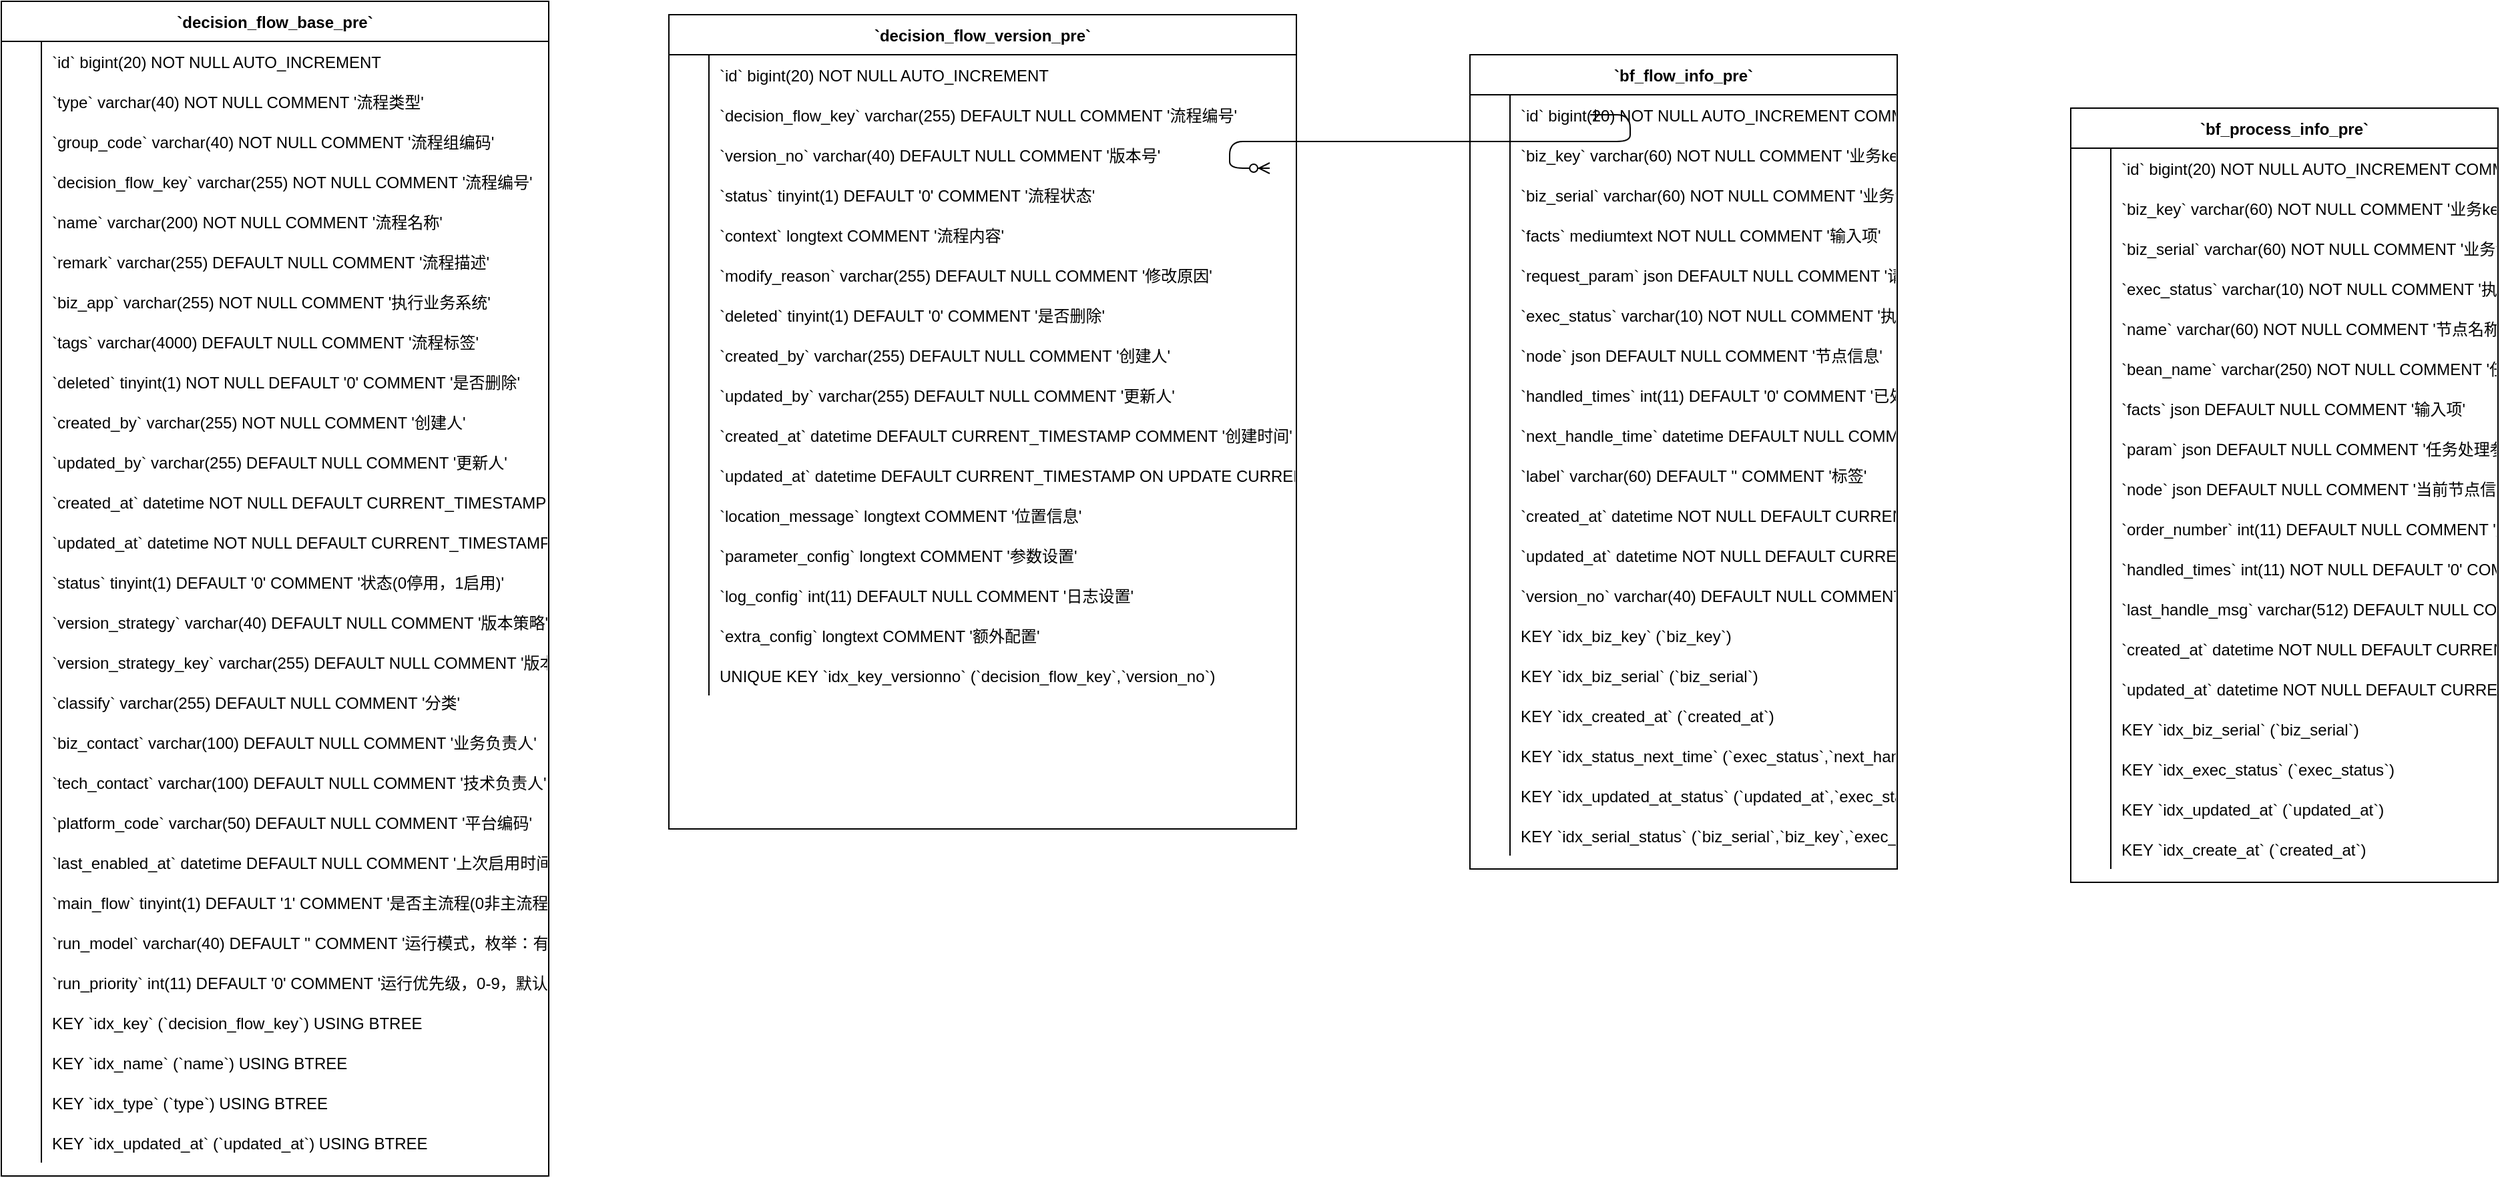 <mxfile version="14.9.9" type="github">
  <diagram id="R2lEEEUBdFMjLlhIrx00" name="Page-1">
    <mxGraphModel dx="2916" dy="1075" grid="1" gridSize="10" guides="1" tooltips="1" connect="1" arrows="1" fold="1" page="1" pageScale="1" pageWidth="850" pageHeight="1100" math="0" shadow="0" extFonts="Permanent Marker^https://fonts.googleapis.com/css?family=Permanent+Marker">
      <root>
        <mxCell id="0" />
        <mxCell id="1" parent="0" />
        <mxCell id="C-vyLk0tnHw3VtMMgP7b-12" value="" style="edgeStyle=entityRelationEdgeStyle;endArrow=ERzeroToMany;startArrow=ERone;endFill=1;startFill=0;" parent="1" target="C-vyLk0tnHw3VtMMgP7b-17" edge="1">
          <mxGeometry width="100" height="100" relative="1" as="geometry">
            <mxPoint x="700" y="165" as="sourcePoint" />
            <mxPoint x="460" y="205" as="targetPoint" />
          </mxGeometry>
        </mxCell>
        <mxCell id="tAP2XFxNAOqR4f6Jvjxz-1" value="`decision_flow_base_pre`" style="shape=table;startSize=30;container=1;collapsible=1;childLayout=tableLayout;fixedRows=1;rowLines=0;fontStyle=1;align=center;resizeLast=1;" vertex="1" parent="1">
          <mxGeometry x="-490" y="80" width="410" height="880" as="geometry" />
        </mxCell>
        <mxCell id="tAP2XFxNAOqR4f6Jvjxz-2" value="" style="shape=partialRectangle;collapsible=0;dropTarget=0;pointerEvents=0;fillColor=none;points=[[0,0.5],[1,0.5]];portConstraint=eastwest;top=0;left=0;right=0;bottom=0;" vertex="1" parent="tAP2XFxNAOqR4f6Jvjxz-1">
          <mxGeometry y="30" width="410" height="30" as="geometry" />
        </mxCell>
        <mxCell id="tAP2XFxNAOqR4f6Jvjxz-3" value="" style="shape=partialRectangle;overflow=hidden;connectable=0;fillColor=none;top=0;left=0;bottom=0;right=0;" vertex="1" parent="tAP2XFxNAOqR4f6Jvjxz-2">
          <mxGeometry width="30" height="30" as="geometry" />
        </mxCell>
        <mxCell id="tAP2XFxNAOqR4f6Jvjxz-4" value="`id` bigint(20) NOT NULL AUTO_INCREMENT" style="shape=partialRectangle;overflow=hidden;connectable=0;fillColor=none;top=0;left=0;bottom=0;right=0;align=left;spacingLeft=6;" vertex="1" parent="tAP2XFxNAOqR4f6Jvjxz-2">
          <mxGeometry x="30" width="380" height="30" as="geometry" />
        </mxCell>
        <mxCell id="tAP2XFxNAOqR4f6Jvjxz-5" value="" style="shape=partialRectangle;collapsible=0;dropTarget=0;pointerEvents=0;fillColor=none;points=[[0,0.5],[1,0.5]];portConstraint=eastwest;top=0;left=0;right=0;bottom=0;" vertex="1" parent="tAP2XFxNAOqR4f6Jvjxz-1">
          <mxGeometry y="60" width="410" height="30" as="geometry" />
        </mxCell>
        <mxCell id="tAP2XFxNAOqR4f6Jvjxz-6" value="" style="shape=partialRectangle;overflow=hidden;connectable=0;fillColor=none;top=0;left=0;bottom=0;right=0;" vertex="1" parent="tAP2XFxNAOqR4f6Jvjxz-5">
          <mxGeometry width="30" height="30" as="geometry" />
        </mxCell>
        <mxCell id="tAP2XFxNAOqR4f6Jvjxz-7" value="`type` varchar(40) NOT NULL COMMENT &#39;流程类型&#39;" style="shape=partialRectangle;overflow=hidden;connectable=0;fillColor=none;top=0;left=0;bottom=0;right=0;align=left;spacingLeft=6;" vertex="1" parent="tAP2XFxNAOqR4f6Jvjxz-5">
          <mxGeometry x="30" width="380" height="30" as="geometry" />
        </mxCell>
        <mxCell id="tAP2XFxNAOqR4f6Jvjxz-8" value="" style="shape=partialRectangle;collapsible=0;dropTarget=0;pointerEvents=0;fillColor=none;points=[[0,0.5],[1,0.5]];portConstraint=eastwest;top=0;left=0;right=0;bottom=0;" vertex="1" parent="tAP2XFxNAOqR4f6Jvjxz-1">
          <mxGeometry y="90" width="410" height="30" as="geometry" />
        </mxCell>
        <mxCell id="tAP2XFxNAOqR4f6Jvjxz-9" value="" style="shape=partialRectangle;overflow=hidden;connectable=0;fillColor=none;top=0;left=0;bottom=0;right=0;" vertex="1" parent="tAP2XFxNAOqR4f6Jvjxz-8">
          <mxGeometry width="30" height="30" as="geometry" />
        </mxCell>
        <mxCell id="tAP2XFxNAOqR4f6Jvjxz-10" value="`group_code` varchar(40) NOT NULL COMMENT &#39;流程组编码&#39;" style="shape=partialRectangle;overflow=hidden;connectable=0;fillColor=none;top=0;left=0;bottom=0;right=0;align=left;spacingLeft=6;" vertex="1" parent="tAP2XFxNAOqR4f6Jvjxz-8">
          <mxGeometry x="30" width="380" height="30" as="geometry" />
        </mxCell>
        <mxCell id="tAP2XFxNAOqR4f6Jvjxz-11" value="" style="shape=partialRectangle;collapsible=0;dropTarget=0;pointerEvents=0;fillColor=none;points=[[0,0.5],[1,0.5]];portConstraint=eastwest;top=0;left=0;right=0;bottom=0;" vertex="1" parent="tAP2XFxNAOqR4f6Jvjxz-1">
          <mxGeometry y="120" width="410" height="30" as="geometry" />
        </mxCell>
        <mxCell id="tAP2XFxNAOqR4f6Jvjxz-12" value="" style="shape=partialRectangle;overflow=hidden;connectable=0;fillColor=none;top=0;left=0;bottom=0;right=0;" vertex="1" parent="tAP2XFxNAOqR4f6Jvjxz-11">
          <mxGeometry width="30" height="30" as="geometry" />
        </mxCell>
        <mxCell id="tAP2XFxNAOqR4f6Jvjxz-13" value="`decision_flow_key` varchar(255) NOT NULL COMMENT &#39;流程编号&#39;" style="shape=partialRectangle;overflow=hidden;connectable=0;fillColor=none;top=0;left=0;bottom=0;right=0;align=left;spacingLeft=6;" vertex="1" parent="tAP2XFxNAOqR4f6Jvjxz-11">
          <mxGeometry x="30" width="380" height="30" as="geometry" />
        </mxCell>
        <mxCell id="tAP2XFxNAOqR4f6Jvjxz-14" value="" style="shape=partialRectangle;collapsible=0;dropTarget=0;pointerEvents=0;fillColor=none;points=[[0,0.5],[1,0.5]];portConstraint=eastwest;top=0;left=0;right=0;bottom=0;" vertex="1" parent="tAP2XFxNAOqR4f6Jvjxz-1">
          <mxGeometry y="150" width="410" height="30" as="geometry" />
        </mxCell>
        <mxCell id="tAP2XFxNAOqR4f6Jvjxz-15" value="" style="shape=partialRectangle;overflow=hidden;connectable=0;fillColor=none;top=0;left=0;bottom=0;right=0;" vertex="1" parent="tAP2XFxNAOqR4f6Jvjxz-14">
          <mxGeometry width="30" height="30" as="geometry" />
        </mxCell>
        <mxCell id="tAP2XFxNAOqR4f6Jvjxz-16" value="`name` varchar(200) NOT NULL COMMENT &#39;流程名称&#39;" style="shape=partialRectangle;overflow=hidden;connectable=0;fillColor=none;top=0;left=0;bottom=0;right=0;align=left;spacingLeft=6;" vertex="1" parent="tAP2XFxNAOqR4f6Jvjxz-14">
          <mxGeometry x="30" width="380" height="30" as="geometry" />
        </mxCell>
        <mxCell id="tAP2XFxNAOqR4f6Jvjxz-17" value="" style="shape=partialRectangle;collapsible=0;dropTarget=0;pointerEvents=0;fillColor=none;points=[[0,0.5],[1,0.5]];portConstraint=eastwest;top=0;left=0;right=0;bottom=0;" vertex="1" parent="tAP2XFxNAOqR4f6Jvjxz-1">
          <mxGeometry y="180" width="410" height="30" as="geometry" />
        </mxCell>
        <mxCell id="tAP2XFxNAOqR4f6Jvjxz-18" value="" style="shape=partialRectangle;overflow=hidden;connectable=0;fillColor=none;top=0;left=0;bottom=0;right=0;" vertex="1" parent="tAP2XFxNAOqR4f6Jvjxz-17">
          <mxGeometry width="30" height="30" as="geometry" />
        </mxCell>
        <mxCell id="tAP2XFxNAOqR4f6Jvjxz-19" value="`remark` varchar(255) DEFAULT NULL COMMENT &#39;流程描述&#39;" style="shape=partialRectangle;overflow=hidden;connectable=0;fillColor=none;top=0;left=0;bottom=0;right=0;align=left;spacingLeft=6;" vertex="1" parent="tAP2XFxNAOqR4f6Jvjxz-17">
          <mxGeometry x="30" width="380" height="30" as="geometry" />
        </mxCell>
        <mxCell id="tAP2XFxNAOqR4f6Jvjxz-20" value="" style="shape=partialRectangle;collapsible=0;dropTarget=0;pointerEvents=0;fillColor=none;points=[[0,0.5],[1,0.5]];portConstraint=eastwest;top=0;left=0;right=0;bottom=0;" vertex="1" parent="tAP2XFxNAOqR4f6Jvjxz-1">
          <mxGeometry y="210" width="410" height="30" as="geometry" />
        </mxCell>
        <mxCell id="tAP2XFxNAOqR4f6Jvjxz-21" value="" style="shape=partialRectangle;overflow=hidden;connectable=0;fillColor=none;top=0;left=0;bottom=0;right=0;" vertex="1" parent="tAP2XFxNAOqR4f6Jvjxz-20">
          <mxGeometry width="30" height="30" as="geometry" />
        </mxCell>
        <mxCell id="tAP2XFxNAOqR4f6Jvjxz-22" value="`biz_app` varchar(255) NOT NULL COMMENT &#39;执行业务系统&#39;" style="shape=partialRectangle;overflow=hidden;connectable=0;fillColor=none;top=0;left=0;bottom=0;right=0;align=left;spacingLeft=6;" vertex="1" parent="tAP2XFxNAOqR4f6Jvjxz-20">
          <mxGeometry x="30" width="380" height="30" as="geometry" />
        </mxCell>
        <mxCell id="tAP2XFxNAOqR4f6Jvjxz-23" value="" style="shape=partialRectangle;collapsible=0;dropTarget=0;pointerEvents=0;fillColor=none;points=[[0,0.5],[1,0.5]];portConstraint=eastwest;top=0;left=0;right=0;bottom=0;" vertex="1" parent="tAP2XFxNAOqR4f6Jvjxz-1">
          <mxGeometry y="240" width="410" height="30" as="geometry" />
        </mxCell>
        <mxCell id="tAP2XFxNAOqR4f6Jvjxz-24" value="" style="shape=partialRectangle;overflow=hidden;connectable=0;fillColor=none;top=0;left=0;bottom=0;right=0;" vertex="1" parent="tAP2XFxNAOqR4f6Jvjxz-23">
          <mxGeometry width="30" height="30" as="geometry" />
        </mxCell>
        <mxCell id="tAP2XFxNAOqR4f6Jvjxz-25" value="`tags` varchar(4000) DEFAULT NULL COMMENT &#39;流程标签&#39;" style="shape=partialRectangle;overflow=hidden;connectable=0;fillColor=none;top=0;left=0;bottom=0;right=0;align=left;spacingLeft=6;" vertex="1" parent="tAP2XFxNAOqR4f6Jvjxz-23">
          <mxGeometry x="30" width="380" height="30" as="geometry" />
        </mxCell>
        <mxCell id="tAP2XFxNAOqR4f6Jvjxz-26" value="" style="shape=partialRectangle;collapsible=0;dropTarget=0;pointerEvents=0;fillColor=none;points=[[0,0.5],[1,0.5]];portConstraint=eastwest;top=0;left=0;right=0;bottom=0;" vertex="1" parent="tAP2XFxNAOqR4f6Jvjxz-1">
          <mxGeometry y="270" width="410" height="30" as="geometry" />
        </mxCell>
        <mxCell id="tAP2XFxNAOqR4f6Jvjxz-27" value="" style="shape=partialRectangle;overflow=hidden;connectable=0;fillColor=none;top=0;left=0;bottom=0;right=0;" vertex="1" parent="tAP2XFxNAOqR4f6Jvjxz-26">
          <mxGeometry width="30" height="30" as="geometry" />
        </mxCell>
        <mxCell id="tAP2XFxNAOqR4f6Jvjxz-28" value="`deleted` tinyint(1) NOT NULL DEFAULT &#39;0&#39; COMMENT &#39;是否删除&#39;" style="shape=partialRectangle;overflow=hidden;connectable=0;fillColor=none;top=0;left=0;bottom=0;right=0;align=left;spacingLeft=6;" vertex="1" parent="tAP2XFxNAOqR4f6Jvjxz-26">
          <mxGeometry x="30" width="380" height="30" as="geometry" />
        </mxCell>
        <mxCell id="tAP2XFxNAOqR4f6Jvjxz-29" value="" style="shape=partialRectangle;collapsible=0;dropTarget=0;pointerEvents=0;fillColor=none;points=[[0,0.5],[1,0.5]];portConstraint=eastwest;top=0;left=0;right=0;bottom=0;" vertex="1" parent="tAP2XFxNAOqR4f6Jvjxz-1">
          <mxGeometry y="300" width="410" height="30" as="geometry" />
        </mxCell>
        <mxCell id="tAP2XFxNAOqR4f6Jvjxz-30" value="" style="shape=partialRectangle;overflow=hidden;connectable=0;fillColor=none;top=0;left=0;bottom=0;right=0;" vertex="1" parent="tAP2XFxNAOqR4f6Jvjxz-29">
          <mxGeometry width="30" height="30" as="geometry" />
        </mxCell>
        <mxCell id="tAP2XFxNAOqR4f6Jvjxz-31" value="`created_by` varchar(255) NOT NULL COMMENT &#39;创建人&#39;" style="shape=partialRectangle;overflow=hidden;connectable=0;fillColor=none;top=0;left=0;bottom=0;right=0;align=left;spacingLeft=6;" vertex="1" parent="tAP2XFxNAOqR4f6Jvjxz-29">
          <mxGeometry x="30" width="380" height="30" as="geometry" />
        </mxCell>
        <mxCell id="tAP2XFxNAOqR4f6Jvjxz-32" value="" style="shape=partialRectangle;collapsible=0;dropTarget=0;pointerEvents=0;fillColor=none;points=[[0,0.5],[1,0.5]];portConstraint=eastwest;top=0;left=0;right=0;bottom=0;" vertex="1" parent="tAP2XFxNAOqR4f6Jvjxz-1">
          <mxGeometry y="330" width="410" height="30" as="geometry" />
        </mxCell>
        <mxCell id="tAP2XFxNAOqR4f6Jvjxz-33" value="" style="shape=partialRectangle;overflow=hidden;connectable=0;fillColor=none;top=0;left=0;bottom=0;right=0;" vertex="1" parent="tAP2XFxNAOqR4f6Jvjxz-32">
          <mxGeometry width="30" height="30" as="geometry" />
        </mxCell>
        <mxCell id="tAP2XFxNAOqR4f6Jvjxz-34" value="`updated_by` varchar(255) DEFAULT NULL COMMENT &#39;更新人&#39;" style="shape=partialRectangle;overflow=hidden;connectable=0;fillColor=none;top=0;left=0;bottom=0;right=0;align=left;spacingLeft=6;" vertex="1" parent="tAP2XFxNAOqR4f6Jvjxz-32">
          <mxGeometry x="30" width="380" height="30" as="geometry" />
        </mxCell>
        <mxCell id="tAP2XFxNAOqR4f6Jvjxz-35" value="" style="shape=partialRectangle;collapsible=0;dropTarget=0;pointerEvents=0;fillColor=none;points=[[0,0.5],[1,0.5]];portConstraint=eastwest;top=0;left=0;right=0;bottom=0;" vertex="1" parent="tAP2XFxNAOqR4f6Jvjxz-1">
          <mxGeometry y="360" width="410" height="30" as="geometry" />
        </mxCell>
        <mxCell id="tAP2XFxNAOqR4f6Jvjxz-36" value="" style="shape=partialRectangle;overflow=hidden;connectable=0;fillColor=none;top=0;left=0;bottom=0;right=0;" vertex="1" parent="tAP2XFxNAOqR4f6Jvjxz-35">
          <mxGeometry width="30" height="30" as="geometry" />
        </mxCell>
        <mxCell id="tAP2XFxNAOqR4f6Jvjxz-37" value="`created_at` datetime NOT NULL DEFAULT CURRENT_TIMESTAMP" style="shape=partialRectangle;overflow=hidden;connectable=0;fillColor=none;top=0;left=0;bottom=0;right=0;align=left;spacingLeft=6;" vertex="1" parent="tAP2XFxNAOqR4f6Jvjxz-35">
          <mxGeometry x="30" width="380" height="30" as="geometry" />
        </mxCell>
        <mxCell id="tAP2XFxNAOqR4f6Jvjxz-38" value="" style="shape=partialRectangle;collapsible=0;dropTarget=0;pointerEvents=0;fillColor=none;points=[[0,0.5],[1,0.5]];portConstraint=eastwest;top=0;left=0;right=0;bottom=0;" vertex="1" parent="tAP2XFxNAOqR4f6Jvjxz-1">
          <mxGeometry y="390" width="410" height="30" as="geometry" />
        </mxCell>
        <mxCell id="tAP2XFxNAOqR4f6Jvjxz-39" value="" style="shape=partialRectangle;overflow=hidden;connectable=0;fillColor=none;top=0;left=0;bottom=0;right=0;" vertex="1" parent="tAP2XFxNAOqR4f6Jvjxz-38">
          <mxGeometry width="30" height="30" as="geometry" />
        </mxCell>
        <mxCell id="tAP2XFxNAOqR4f6Jvjxz-40" value="`updated_at` datetime NOT NULL DEFAULT CURRENT_TIMESTAMP ON UPDATE CURRENT_TIMESTAMP" style="shape=partialRectangle;overflow=hidden;connectable=0;fillColor=none;top=0;left=0;bottom=0;right=0;align=left;spacingLeft=6;" vertex="1" parent="tAP2XFxNAOqR4f6Jvjxz-38">
          <mxGeometry x="30" width="380" height="30" as="geometry" />
        </mxCell>
        <mxCell id="tAP2XFxNAOqR4f6Jvjxz-41" value="" style="shape=partialRectangle;collapsible=0;dropTarget=0;pointerEvents=0;fillColor=none;points=[[0,0.5],[1,0.5]];portConstraint=eastwest;top=0;left=0;right=0;bottom=0;" vertex="1" parent="tAP2XFxNAOqR4f6Jvjxz-1">
          <mxGeometry y="420" width="410" height="30" as="geometry" />
        </mxCell>
        <mxCell id="tAP2XFxNAOqR4f6Jvjxz-42" value="" style="shape=partialRectangle;overflow=hidden;connectable=0;fillColor=none;top=0;left=0;bottom=0;right=0;" vertex="1" parent="tAP2XFxNAOqR4f6Jvjxz-41">
          <mxGeometry width="30" height="30" as="geometry" />
        </mxCell>
        <mxCell id="tAP2XFxNAOqR4f6Jvjxz-43" value="`status` tinyint(1) DEFAULT &#39;0&#39; COMMENT &#39;状态(0停用，1启用)&#39;" style="shape=partialRectangle;overflow=hidden;connectable=0;fillColor=none;top=0;left=0;bottom=0;right=0;align=left;spacingLeft=6;" vertex="1" parent="tAP2XFxNAOqR4f6Jvjxz-41">
          <mxGeometry x="30" width="380" height="30" as="geometry" />
        </mxCell>
        <mxCell id="tAP2XFxNAOqR4f6Jvjxz-44" value="" style="shape=partialRectangle;collapsible=0;dropTarget=0;pointerEvents=0;fillColor=none;points=[[0,0.5],[1,0.5]];portConstraint=eastwest;top=0;left=0;right=0;bottom=0;" vertex="1" parent="tAP2XFxNAOqR4f6Jvjxz-1">
          <mxGeometry y="450" width="410" height="30" as="geometry" />
        </mxCell>
        <mxCell id="tAP2XFxNAOqR4f6Jvjxz-45" value="" style="shape=partialRectangle;overflow=hidden;connectable=0;fillColor=none;top=0;left=0;bottom=0;right=0;" vertex="1" parent="tAP2XFxNAOqR4f6Jvjxz-44">
          <mxGeometry width="30" height="30" as="geometry" />
        </mxCell>
        <mxCell id="tAP2XFxNAOqR4f6Jvjxz-46" value="`version_strategy` varchar(40) DEFAULT NULL COMMENT &#39;版本策略&#39;" style="shape=partialRectangle;overflow=hidden;connectable=0;fillColor=none;top=0;left=0;bottom=0;right=0;align=left;spacingLeft=6;" vertex="1" parent="tAP2XFxNAOqR4f6Jvjxz-44">
          <mxGeometry x="30" width="380" height="30" as="geometry" />
        </mxCell>
        <mxCell id="tAP2XFxNAOqR4f6Jvjxz-47" value="" style="shape=partialRectangle;collapsible=0;dropTarget=0;pointerEvents=0;fillColor=none;points=[[0,0.5],[1,0.5]];portConstraint=eastwest;top=0;left=0;right=0;bottom=0;" vertex="1" parent="tAP2XFxNAOqR4f6Jvjxz-1">
          <mxGeometry y="480" width="410" height="30" as="geometry" />
        </mxCell>
        <mxCell id="tAP2XFxNAOqR4f6Jvjxz-48" value="" style="shape=partialRectangle;overflow=hidden;connectable=0;fillColor=none;top=0;left=0;bottom=0;right=0;" vertex="1" parent="tAP2XFxNAOqR4f6Jvjxz-47">
          <mxGeometry width="30" height="30" as="geometry" />
        </mxCell>
        <mxCell id="tAP2XFxNAOqR4f6Jvjxz-49" value="`version_strategy_key` varchar(255) DEFAULT NULL COMMENT &#39;版本策略key&#39;" style="shape=partialRectangle;overflow=hidden;connectable=0;fillColor=none;top=0;left=0;bottom=0;right=0;align=left;spacingLeft=6;" vertex="1" parent="tAP2XFxNAOqR4f6Jvjxz-47">
          <mxGeometry x="30" width="380" height="30" as="geometry" />
        </mxCell>
        <mxCell id="tAP2XFxNAOqR4f6Jvjxz-50" value="" style="shape=partialRectangle;collapsible=0;dropTarget=0;pointerEvents=0;fillColor=none;points=[[0,0.5],[1,0.5]];portConstraint=eastwest;top=0;left=0;right=0;bottom=0;" vertex="1" parent="tAP2XFxNAOqR4f6Jvjxz-1">
          <mxGeometry y="510" width="410" height="30" as="geometry" />
        </mxCell>
        <mxCell id="tAP2XFxNAOqR4f6Jvjxz-51" value="" style="shape=partialRectangle;overflow=hidden;connectable=0;fillColor=none;top=0;left=0;bottom=0;right=0;" vertex="1" parent="tAP2XFxNAOqR4f6Jvjxz-50">
          <mxGeometry width="30" height="30" as="geometry" />
        </mxCell>
        <mxCell id="tAP2XFxNAOqR4f6Jvjxz-52" value="`classify` varchar(255) DEFAULT NULL COMMENT &#39;分类&#39;" style="shape=partialRectangle;overflow=hidden;connectable=0;fillColor=none;top=0;left=0;bottom=0;right=0;align=left;spacingLeft=6;" vertex="1" parent="tAP2XFxNAOqR4f6Jvjxz-50">
          <mxGeometry x="30" width="380" height="30" as="geometry" />
        </mxCell>
        <mxCell id="tAP2XFxNAOqR4f6Jvjxz-53" value="" style="shape=partialRectangle;collapsible=0;dropTarget=0;pointerEvents=0;fillColor=none;points=[[0,0.5],[1,0.5]];portConstraint=eastwest;top=0;left=0;right=0;bottom=0;" vertex="1" parent="tAP2XFxNAOqR4f6Jvjxz-1">
          <mxGeometry y="540" width="410" height="30" as="geometry" />
        </mxCell>
        <mxCell id="tAP2XFxNAOqR4f6Jvjxz-54" value="" style="shape=partialRectangle;overflow=hidden;connectable=0;fillColor=none;top=0;left=0;bottom=0;right=0;" vertex="1" parent="tAP2XFxNAOqR4f6Jvjxz-53">
          <mxGeometry width="30" height="30" as="geometry" />
        </mxCell>
        <mxCell id="tAP2XFxNAOqR4f6Jvjxz-55" value="`biz_contact` varchar(100) DEFAULT NULL COMMENT &#39;业务负责人&#39;" style="shape=partialRectangle;overflow=hidden;connectable=0;fillColor=none;top=0;left=0;bottom=0;right=0;align=left;spacingLeft=6;" vertex="1" parent="tAP2XFxNAOqR4f6Jvjxz-53">
          <mxGeometry x="30" width="380" height="30" as="geometry" />
        </mxCell>
        <mxCell id="tAP2XFxNAOqR4f6Jvjxz-56" value="" style="shape=partialRectangle;collapsible=0;dropTarget=0;pointerEvents=0;fillColor=none;points=[[0,0.5],[1,0.5]];portConstraint=eastwest;top=0;left=0;right=0;bottom=0;" vertex="1" parent="tAP2XFxNAOqR4f6Jvjxz-1">
          <mxGeometry y="570" width="410" height="30" as="geometry" />
        </mxCell>
        <mxCell id="tAP2XFxNAOqR4f6Jvjxz-57" value="" style="shape=partialRectangle;overflow=hidden;connectable=0;fillColor=none;top=0;left=0;bottom=0;right=0;" vertex="1" parent="tAP2XFxNAOqR4f6Jvjxz-56">
          <mxGeometry width="30" height="30" as="geometry" />
        </mxCell>
        <mxCell id="tAP2XFxNAOqR4f6Jvjxz-58" value="`tech_contact` varchar(100) DEFAULT NULL COMMENT &#39;技术负责人&#39;" style="shape=partialRectangle;overflow=hidden;connectable=0;fillColor=none;top=0;left=0;bottom=0;right=0;align=left;spacingLeft=6;" vertex="1" parent="tAP2XFxNAOqR4f6Jvjxz-56">
          <mxGeometry x="30" width="380" height="30" as="geometry" />
        </mxCell>
        <mxCell id="tAP2XFxNAOqR4f6Jvjxz-59" value="" style="shape=partialRectangle;collapsible=0;dropTarget=0;pointerEvents=0;fillColor=none;points=[[0,0.5],[1,0.5]];portConstraint=eastwest;top=0;left=0;right=0;bottom=0;" vertex="1" parent="tAP2XFxNAOqR4f6Jvjxz-1">
          <mxGeometry y="600" width="410" height="30" as="geometry" />
        </mxCell>
        <mxCell id="tAP2XFxNAOqR4f6Jvjxz-60" value="" style="shape=partialRectangle;overflow=hidden;connectable=0;fillColor=none;top=0;left=0;bottom=0;right=0;" vertex="1" parent="tAP2XFxNAOqR4f6Jvjxz-59">
          <mxGeometry width="30" height="30" as="geometry" />
        </mxCell>
        <mxCell id="tAP2XFxNAOqR4f6Jvjxz-61" value="`platform_code` varchar(50) DEFAULT NULL COMMENT &#39;平台编码&#39;" style="shape=partialRectangle;overflow=hidden;connectable=0;fillColor=none;top=0;left=0;bottom=0;right=0;align=left;spacingLeft=6;" vertex="1" parent="tAP2XFxNAOqR4f6Jvjxz-59">
          <mxGeometry x="30" width="380" height="30" as="geometry" />
        </mxCell>
        <mxCell id="tAP2XFxNAOqR4f6Jvjxz-62" value="" style="shape=partialRectangle;collapsible=0;dropTarget=0;pointerEvents=0;fillColor=none;points=[[0,0.5],[1,0.5]];portConstraint=eastwest;top=0;left=0;right=0;bottom=0;" vertex="1" parent="tAP2XFxNAOqR4f6Jvjxz-1">
          <mxGeometry y="630" width="410" height="30" as="geometry" />
        </mxCell>
        <mxCell id="tAP2XFxNAOqR4f6Jvjxz-63" value="" style="shape=partialRectangle;overflow=hidden;connectable=0;fillColor=none;top=0;left=0;bottom=0;right=0;" vertex="1" parent="tAP2XFxNAOqR4f6Jvjxz-62">
          <mxGeometry width="30" height="30" as="geometry" />
        </mxCell>
        <mxCell id="tAP2XFxNAOqR4f6Jvjxz-64" value="`last_enabled_at` datetime DEFAULT NULL COMMENT &#39;上次启用时间, 只要启用过，不能被删除&#39;" style="shape=partialRectangle;overflow=hidden;connectable=0;fillColor=none;top=0;left=0;bottom=0;right=0;align=left;spacingLeft=6;" vertex="1" parent="tAP2XFxNAOqR4f6Jvjxz-62">
          <mxGeometry x="30" width="380" height="30" as="geometry" />
        </mxCell>
        <mxCell id="tAP2XFxNAOqR4f6Jvjxz-65" value="" style="shape=partialRectangle;collapsible=0;dropTarget=0;pointerEvents=0;fillColor=none;points=[[0,0.5],[1,0.5]];portConstraint=eastwest;top=0;left=0;right=0;bottom=0;" vertex="1" parent="tAP2XFxNAOqR4f6Jvjxz-1">
          <mxGeometry y="660" width="410" height="30" as="geometry" />
        </mxCell>
        <mxCell id="tAP2XFxNAOqR4f6Jvjxz-66" value="" style="shape=partialRectangle;overflow=hidden;connectable=0;fillColor=none;top=0;left=0;bottom=0;right=0;" vertex="1" parent="tAP2XFxNAOqR4f6Jvjxz-65">
          <mxGeometry width="30" height="30" as="geometry" />
        </mxCell>
        <mxCell id="tAP2XFxNAOqR4f6Jvjxz-67" value="`main_flow` tinyint(1) DEFAULT &#39;1&#39; COMMENT &#39;是否主流程(0非主流程，1主流程)&#39;" style="shape=partialRectangle;overflow=hidden;connectable=0;fillColor=none;top=0;left=0;bottom=0;right=0;align=left;spacingLeft=6;" vertex="1" parent="tAP2XFxNAOqR4f6Jvjxz-65">
          <mxGeometry x="30" width="380" height="30" as="geometry" />
        </mxCell>
        <mxCell id="tAP2XFxNAOqR4f6Jvjxz-68" value="" style="shape=partialRectangle;collapsible=0;dropTarget=0;pointerEvents=0;fillColor=none;points=[[0,0.5],[1,0.5]];portConstraint=eastwest;top=0;left=0;right=0;bottom=0;" vertex="1" parent="tAP2XFxNAOqR4f6Jvjxz-1">
          <mxGeometry y="690" width="410" height="30" as="geometry" />
        </mxCell>
        <mxCell id="tAP2XFxNAOqR4f6Jvjxz-69" value="" style="shape=partialRectangle;overflow=hidden;connectable=0;fillColor=none;top=0;left=0;bottom=0;right=0;" vertex="1" parent="tAP2XFxNAOqR4f6Jvjxz-68">
          <mxGeometry width="30" height="30" as="geometry" />
        </mxCell>
        <mxCell id="tAP2XFxNAOqR4f6Jvjxz-70" value="`run_model` varchar(40) DEFAULT &#39;&#39; COMMENT &#39;运行模式，枚举：有状态STATEFUL | 无状态STATELESS&#39;" style="shape=partialRectangle;overflow=hidden;connectable=0;fillColor=none;top=0;left=0;bottom=0;right=0;align=left;spacingLeft=6;" vertex="1" parent="tAP2XFxNAOqR4f6Jvjxz-68">
          <mxGeometry x="30" width="380" height="30" as="geometry" />
        </mxCell>
        <mxCell id="tAP2XFxNAOqR4f6Jvjxz-71" value="" style="shape=partialRectangle;collapsible=0;dropTarget=0;pointerEvents=0;fillColor=none;points=[[0,0.5],[1,0.5]];portConstraint=eastwest;top=0;left=0;right=0;bottom=0;" vertex="1" parent="tAP2XFxNAOqR4f6Jvjxz-1">
          <mxGeometry y="720" width="410" height="30" as="geometry" />
        </mxCell>
        <mxCell id="tAP2XFxNAOqR4f6Jvjxz-72" value="" style="shape=partialRectangle;overflow=hidden;connectable=0;fillColor=none;top=0;left=0;bottom=0;right=0;" vertex="1" parent="tAP2XFxNAOqR4f6Jvjxz-71">
          <mxGeometry width="30" height="30" as="geometry" />
        </mxCell>
        <mxCell id="tAP2XFxNAOqR4f6Jvjxz-73" value="`run_priority` int(11) DEFAULT &#39;0&#39; COMMENT &#39;运行优先级，0-9，默认0，数值越大级别越高&#39;" style="shape=partialRectangle;overflow=hidden;connectable=0;fillColor=none;top=0;left=0;bottom=0;right=0;align=left;spacingLeft=6;" vertex="1" parent="tAP2XFxNAOqR4f6Jvjxz-71">
          <mxGeometry x="30" width="380" height="30" as="geometry" />
        </mxCell>
        <mxCell id="tAP2XFxNAOqR4f6Jvjxz-74" value="" style="shape=partialRectangle;collapsible=0;dropTarget=0;pointerEvents=0;fillColor=none;points=[[0,0.5],[1,0.5]];portConstraint=eastwest;top=0;left=0;right=0;bottom=0;" vertex="1" parent="tAP2XFxNAOqR4f6Jvjxz-1">
          <mxGeometry y="750" width="410" height="30" as="geometry" />
        </mxCell>
        <mxCell id="tAP2XFxNAOqR4f6Jvjxz-75" value="" style="shape=partialRectangle;overflow=hidden;connectable=0;fillColor=none;top=0;left=0;bottom=0;right=0;" vertex="1" parent="tAP2XFxNAOqR4f6Jvjxz-74">
          <mxGeometry width="30" height="30" as="geometry" />
        </mxCell>
        <mxCell id="tAP2XFxNAOqR4f6Jvjxz-76" value="KEY `idx_key` (`decision_flow_key`) USING BTREE" style="shape=partialRectangle;overflow=hidden;connectable=0;fillColor=none;top=0;left=0;bottom=0;right=0;align=left;spacingLeft=6;" vertex="1" parent="tAP2XFxNAOqR4f6Jvjxz-74">
          <mxGeometry x="30" width="380" height="30" as="geometry" />
        </mxCell>
        <mxCell id="tAP2XFxNAOqR4f6Jvjxz-77" value="" style="shape=partialRectangle;collapsible=0;dropTarget=0;pointerEvents=0;fillColor=none;points=[[0,0.5],[1,0.5]];portConstraint=eastwest;top=0;left=0;right=0;bottom=0;" vertex="1" parent="tAP2XFxNAOqR4f6Jvjxz-1">
          <mxGeometry y="780" width="410" height="30" as="geometry" />
        </mxCell>
        <mxCell id="tAP2XFxNAOqR4f6Jvjxz-78" value="" style="shape=partialRectangle;overflow=hidden;connectable=0;fillColor=none;top=0;left=0;bottom=0;right=0;" vertex="1" parent="tAP2XFxNAOqR4f6Jvjxz-77">
          <mxGeometry width="30" height="30" as="geometry" />
        </mxCell>
        <mxCell id="tAP2XFxNAOqR4f6Jvjxz-79" value="KEY `idx_name` (`name`) USING BTREE" style="shape=partialRectangle;overflow=hidden;connectable=0;fillColor=none;top=0;left=0;bottom=0;right=0;align=left;spacingLeft=6;" vertex="1" parent="tAP2XFxNAOqR4f6Jvjxz-77">
          <mxGeometry x="30" width="380" height="30" as="geometry" />
        </mxCell>
        <mxCell id="tAP2XFxNAOqR4f6Jvjxz-80" value="" style="shape=partialRectangle;collapsible=0;dropTarget=0;pointerEvents=0;fillColor=none;points=[[0,0.5],[1,0.5]];portConstraint=eastwest;top=0;left=0;right=0;bottom=0;" vertex="1" parent="tAP2XFxNAOqR4f6Jvjxz-1">
          <mxGeometry y="810" width="410" height="30" as="geometry" />
        </mxCell>
        <mxCell id="tAP2XFxNAOqR4f6Jvjxz-81" value="" style="shape=partialRectangle;overflow=hidden;connectable=0;fillColor=none;top=0;left=0;bottom=0;right=0;" vertex="1" parent="tAP2XFxNAOqR4f6Jvjxz-80">
          <mxGeometry width="30" height="30" as="geometry" />
        </mxCell>
        <mxCell id="tAP2XFxNAOqR4f6Jvjxz-82" value="KEY `idx_type` (`type`) USING BTREE" style="shape=partialRectangle;overflow=hidden;connectable=0;fillColor=none;top=0;left=0;bottom=0;right=0;align=left;spacingLeft=6;" vertex="1" parent="tAP2XFxNAOqR4f6Jvjxz-80">
          <mxGeometry x="30" width="380" height="30" as="geometry" />
        </mxCell>
        <mxCell id="tAP2XFxNAOqR4f6Jvjxz-83" value="" style="shape=partialRectangle;collapsible=0;dropTarget=0;pointerEvents=0;fillColor=none;points=[[0,0.5],[1,0.5]];portConstraint=eastwest;top=0;left=0;right=0;bottom=0;" vertex="1" parent="tAP2XFxNAOqR4f6Jvjxz-1">
          <mxGeometry y="840" width="410" height="30" as="geometry" />
        </mxCell>
        <mxCell id="tAP2XFxNAOqR4f6Jvjxz-84" value="" style="shape=partialRectangle;overflow=hidden;connectable=0;fillColor=none;top=0;left=0;bottom=0;right=0;" vertex="1" parent="tAP2XFxNAOqR4f6Jvjxz-83">
          <mxGeometry width="30" height="30" as="geometry" />
        </mxCell>
        <mxCell id="tAP2XFxNAOqR4f6Jvjxz-85" value="KEY `idx_updated_at` (`updated_at`) USING BTREE" style="shape=partialRectangle;overflow=hidden;connectable=0;fillColor=none;top=0;left=0;bottom=0;right=0;align=left;spacingLeft=6;" vertex="1" parent="tAP2XFxNAOqR4f6Jvjxz-83">
          <mxGeometry x="30" width="380" height="30" as="geometry" />
        </mxCell>
        <mxCell id="tAP2XFxNAOqR4f6Jvjxz-86" value="`decision_flow_version_pre`" style="shape=table;startSize=30;container=1;collapsible=1;childLayout=tableLayout;fixedRows=1;rowLines=0;fontStyle=1;align=center;resizeLast=1;" vertex="1" parent="1">
          <mxGeometry x="10" y="90" width="470" height="610" as="geometry" />
        </mxCell>
        <mxCell id="tAP2XFxNAOqR4f6Jvjxz-87" value="" style="shape=partialRectangle;collapsible=0;dropTarget=0;pointerEvents=0;fillColor=none;points=[[0,0.5],[1,0.5]];portConstraint=eastwest;top=0;left=0;right=0;bottom=0;" vertex="1" parent="tAP2XFxNAOqR4f6Jvjxz-86">
          <mxGeometry y="30" width="470" height="30" as="geometry" />
        </mxCell>
        <mxCell id="tAP2XFxNAOqR4f6Jvjxz-88" value="" style="shape=partialRectangle;overflow=hidden;connectable=0;fillColor=none;top=0;left=0;bottom=0;right=0;" vertex="1" parent="tAP2XFxNAOqR4f6Jvjxz-87">
          <mxGeometry width="30" height="30" as="geometry" />
        </mxCell>
        <mxCell id="tAP2XFxNAOqR4f6Jvjxz-89" value="`id` bigint(20) NOT NULL AUTO_INCREMENT" style="shape=partialRectangle;overflow=hidden;connectable=0;fillColor=none;top=0;left=0;bottom=0;right=0;align=left;spacingLeft=6;" vertex="1" parent="tAP2XFxNAOqR4f6Jvjxz-87">
          <mxGeometry x="30" width="440" height="30" as="geometry" />
        </mxCell>
        <mxCell id="tAP2XFxNAOqR4f6Jvjxz-90" value="" style="shape=partialRectangle;collapsible=0;dropTarget=0;pointerEvents=0;fillColor=none;points=[[0,0.5],[1,0.5]];portConstraint=eastwest;top=0;left=0;right=0;bottom=0;" vertex="1" parent="tAP2XFxNAOqR4f6Jvjxz-86">
          <mxGeometry y="60" width="470" height="30" as="geometry" />
        </mxCell>
        <mxCell id="tAP2XFxNAOqR4f6Jvjxz-91" value="" style="shape=partialRectangle;overflow=hidden;connectable=0;fillColor=none;top=0;left=0;bottom=0;right=0;" vertex="1" parent="tAP2XFxNAOqR4f6Jvjxz-90">
          <mxGeometry width="30" height="30" as="geometry" />
        </mxCell>
        <mxCell id="tAP2XFxNAOqR4f6Jvjxz-92" value="`decision_flow_key` varchar(255) DEFAULT NULL COMMENT &#39;流程编号&#39;" style="shape=partialRectangle;overflow=hidden;connectable=0;fillColor=none;top=0;left=0;bottom=0;right=0;align=left;spacingLeft=6;" vertex="1" parent="tAP2XFxNAOqR4f6Jvjxz-90">
          <mxGeometry x="30" width="440" height="30" as="geometry" />
        </mxCell>
        <mxCell id="tAP2XFxNAOqR4f6Jvjxz-93" value="" style="shape=partialRectangle;collapsible=0;dropTarget=0;pointerEvents=0;fillColor=none;points=[[0,0.5],[1,0.5]];portConstraint=eastwest;top=0;left=0;right=0;bottom=0;" vertex="1" parent="tAP2XFxNAOqR4f6Jvjxz-86">
          <mxGeometry y="90" width="470" height="30" as="geometry" />
        </mxCell>
        <mxCell id="tAP2XFxNAOqR4f6Jvjxz-94" value="" style="shape=partialRectangle;overflow=hidden;connectable=0;fillColor=none;top=0;left=0;bottom=0;right=0;" vertex="1" parent="tAP2XFxNAOqR4f6Jvjxz-93">
          <mxGeometry width="30" height="30" as="geometry" />
        </mxCell>
        <mxCell id="tAP2XFxNAOqR4f6Jvjxz-95" value="`version_no` varchar(40) DEFAULT NULL COMMENT &#39;版本号&#39;" style="shape=partialRectangle;overflow=hidden;connectable=0;fillColor=none;top=0;left=0;bottom=0;right=0;align=left;spacingLeft=6;" vertex="1" parent="tAP2XFxNAOqR4f6Jvjxz-93">
          <mxGeometry x="30" width="440" height="30" as="geometry" />
        </mxCell>
        <mxCell id="tAP2XFxNAOqR4f6Jvjxz-96" value="" style="shape=partialRectangle;collapsible=0;dropTarget=0;pointerEvents=0;fillColor=none;points=[[0,0.5],[1,0.5]];portConstraint=eastwest;top=0;left=0;right=0;bottom=0;" vertex="1" parent="tAP2XFxNAOqR4f6Jvjxz-86">
          <mxGeometry y="120" width="470" height="30" as="geometry" />
        </mxCell>
        <mxCell id="tAP2XFxNAOqR4f6Jvjxz-97" value="" style="shape=partialRectangle;overflow=hidden;connectable=0;fillColor=none;top=0;left=0;bottom=0;right=0;" vertex="1" parent="tAP2XFxNAOqR4f6Jvjxz-96">
          <mxGeometry width="30" height="30" as="geometry" />
        </mxCell>
        <mxCell id="tAP2XFxNAOqR4f6Jvjxz-98" value="`status` tinyint(1) DEFAULT &#39;0&#39; COMMENT &#39;流程状态&#39;" style="shape=partialRectangle;overflow=hidden;connectable=0;fillColor=none;top=0;left=0;bottom=0;right=0;align=left;spacingLeft=6;" vertex="1" parent="tAP2XFxNAOqR4f6Jvjxz-96">
          <mxGeometry x="30" width="440" height="30" as="geometry" />
        </mxCell>
        <mxCell id="tAP2XFxNAOqR4f6Jvjxz-99" value="" style="shape=partialRectangle;collapsible=0;dropTarget=0;pointerEvents=0;fillColor=none;points=[[0,0.5],[1,0.5]];portConstraint=eastwest;top=0;left=0;right=0;bottom=0;" vertex="1" parent="tAP2XFxNAOqR4f6Jvjxz-86">
          <mxGeometry y="150" width="470" height="30" as="geometry" />
        </mxCell>
        <mxCell id="tAP2XFxNAOqR4f6Jvjxz-100" value="" style="shape=partialRectangle;overflow=hidden;connectable=0;fillColor=none;top=0;left=0;bottom=0;right=0;" vertex="1" parent="tAP2XFxNAOqR4f6Jvjxz-99">
          <mxGeometry width="30" height="30" as="geometry" />
        </mxCell>
        <mxCell id="tAP2XFxNAOqR4f6Jvjxz-101" value="`context` longtext COMMENT &#39;流程内容&#39;" style="shape=partialRectangle;overflow=hidden;connectable=0;fillColor=none;top=0;left=0;bottom=0;right=0;align=left;spacingLeft=6;" vertex="1" parent="tAP2XFxNAOqR4f6Jvjxz-99">
          <mxGeometry x="30" width="440" height="30" as="geometry" />
        </mxCell>
        <mxCell id="tAP2XFxNAOqR4f6Jvjxz-102" value="" style="shape=partialRectangle;collapsible=0;dropTarget=0;pointerEvents=0;fillColor=none;points=[[0,0.5],[1,0.5]];portConstraint=eastwest;top=0;left=0;right=0;bottom=0;" vertex="1" parent="tAP2XFxNAOqR4f6Jvjxz-86">
          <mxGeometry y="180" width="470" height="30" as="geometry" />
        </mxCell>
        <mxCell id="tAP2XFxNAOqR4f6Jvjxz-103" value="" style="shape=partialRectangle;overflow=hidden;connectable=0;fillColor=none;top=0;left=0;bottom=0;right=0;" vertex="1" parent="tAP2XFxNAOqR4f6Jvjxz-102">
          <mxGeometry width="30" height="30" as="geometry" />
        </mxCell>
        <mxCell id="tAP2XFxNAOqR4f6Jvjxz-104" value="`modify_reason` varchar(255) DEFAULT NULL COMMENT &#39;修改原因&#39;" style="shape=partialRectangle;overflow=hidden;connectable=0;fillColor=none;top=0;left=0;bottom=0;right=0;align=left;spacingLeft=6;" vertex="1" parent="tAP2XFxNAOqR4f6Jvjxz-102">
          <mxGeometry x="30" width="440" height="30" as="geometry" />
        </mxCell>
        <mxCell id="tAP2XFxNAOqR4f6Jvjxz-105" value="" style="shape=partialRectangle;collapsible=0;dropTarget=0;pointerEvents=0;fillColor=none;points=[[0,0.5],[1,0.5]];portConstraint=eastwest;top=0;left=0;right=0;bottom=0;" vertex="1" parent="tAP2XFxNAOqR4f6Jvjxz-86">
          <mxGeometry y="210" width="470" height="30" as="geometry" />
        </mxCell>
        <mxCell id="tAP2XFxNAOqR4f6Jvjxz-106" value="" style="shape=partialRectangle;overflow=hidden;connectable=0;fillColor=none;top=0;left=0;bottom=0;right=0;" vertex="1" parent="tAP2XFxNAOqR4f6Jvjxz-105">
          <mxGeometry width="30" height="30" as="geometry" />
        </mxCell>
        <mxCell id="tAP2XFxNAOqR4f6Jvjxz-107" value="`deleted` tinyint(1) DEFAULT &#39;0&#39; COMMENT &#39;是否删除&#39;" style="shape=partialRectangle;overflow=hidden;connectable=0;fillColor=none;top=0;left=0;bottom=0;right=0;align=left;spacingLeft=6;" vertex="1" parent="tAP2XFxNAOqR4f6Jvjxz-105">
          <mxGeometry x="30" width="440" height="30" as="geometry" />
        </mxCell>
        <mxCell id="tAP2XFxNAOqR4f6Jvjxz-108" value="" style="shape=partialRectangle;collapsible=0;dropTarget=0;pointerEvents=0;fillColor=none;points=[[0,0.5],[1,0.5]];portConstraint=eastwest;top=0;left=0;right=0;bottom=0;" vertex="1" parent="tAP2XFxNAOqR4f6Jvjxz-86">
          <mxGeometry y="240" width="470" height="30" as="geometry" />
        </mxCell>
        <mxCell id="tAP2XFxNAOqR4f6Jvjxz-109" value="" style="shape=partialRectangle;overflow=hidden;connectable=0;fillColor=none;top=0;left=0;bottom=0;right=0;" vertex="1" parent="tAP2XFxNAOqR4f6Jvjxz-108">
          <mxGeometry width="30" height="30" as="geometry" />
        </mxCell>
        <mxCell id="tAP2XFxNAOqR4f6Jvjxz-110" value="`created_by` varchar(255) DEFAULT NULL COMMENT &#39;创建人&#39;" style="shape=partialRectangle;overflow=hidden;connectable=0;fillColor=none;top=0;left=0;bottom=0;right=0;align=left;spacingLeft=6;" vertex="1" parent="tAP2XFxNAOqR4f6Jvjxz-108">
          <mxGeometry x="30" width="440" height="30" as="geometry" />
        </mxCell>
        <mxCell id="tAP2XFxNAOqR4f6Jvjxz-111" value="" style="shape=partialRectangle;collapsible=0;dropTarget=0;pointerEvents=0;fillColor=none;points=[[0,0.5],[1,0.5]];portConstraint=eastwest;top=0;left=0;right=0;bottom=0;" vertex="1" parent="tAP2XFxNAOqR4f6Jvjxz-86">
          <mxGeometry y="270" width="470" height="30" as="geometry" />
        </mxCell>
        <mxCell id="tAP2XFxNAOqR4f6Jvjxz-112" value="" style="shape=partialRectangle;overflow=hidden;connectable=0;fillColor=none;top=0;left=0;bottom=0;right=0;" vertex="1" parent="tAP2XFxNAOqR4f6Jvjxz-111">
          <mxGeometry width="30" height="30" as="geometry" />
        </mxCell>
        <mxCell id="tAP2XFxNAOqR4f6Jvjxz-113" value="`updated_by` varchar(255) DEFAULT NULL COMMENT &#39;更新人&#39;" style="shape=partialRectangle;overflow=hidden;connectable=0;fillColor=none;top=0;left=0;bottom=0;right=0;align=left;spacingLeft=6;" vertex="1" parent="tAP2XFxNAOqR4f6Jvjxz-111">
          <mxGeometry x="30" width="440" height="30" as="geometry" />
        </mxCell>
        <mxCell id="tAP2XFxNAOqR4f6Jvjxz-114" value="" style="shape=partialRectangle;collapsible=0;dropTarget=0;pointerEvents=0;fillColor=none;points=[[0,0.5],[1,0.5]];portConstraint=eastwest;top=0;left=0;right=0;bottom=0;" vertex="1" parent="tAP2XFxNAOqR4f6Jvjxz-86">
          <mxGeometry y="300" width="470" height="30" as="geometry" />
        </mxCell>
        <mxCell id="tAP2XFxNAOqR4f6Jvjxz-115" value="" style="shape=partialRectangle;overflow=hidden;connectable=0;fillColor=none;top=0;left=0;bottom=0;right=0;" vertex="1" parent="tAP2XFxNAOqR4f6Jvjxz-114">
          <mxGeometry width="30" height="30" as="geometry" />
        </mxCell>
        <mxCell id="tAP2XFxNAOqR4f6Jvjxz-116" value="`created_at` datetime DEFAULT CURRENT_TIMESTAMP COMMENT &#39;创建时间&#39;" style="shape=partialRectangle;overflow=hidden;connectable=0;fillColor=none;top=0;left=0;bottom=0;right=0;align=left;spacingLeft=6;" vertex="1" parent="tAP2XFxNAOqR4f6Jvjxz-114">
          <mxGeometry x="30" width="440" height="30" as="geometry" />
        </mxCell>
        <mxCell id="tAP2XFxNAOqR4f6Jvjxz-117" value="" style="shape=partialRectangle;collapsible=0;dropTarget=0;pointerEvents=0;fillColor=none;points=[[0,0.5],[1,0.5]];portConstraint=eastwest;top=0;left=0;right=0;bottom=0;" vertex="1" parent="tAP2XFxNAOqR4f6Jvjxz-86">
          <mxGeometry y="330" width="470" height="30" as="geometry" />
        </mxCell>
        <mxCell id="tAP2XFxNAOqR4f6Jvjxz-118" value="" style="shape=partialRectangle;overflow=hidden;connectable=0;fillColor=none;top=0;left=0;bottom=0;right=0;" vertex="1" parent="tAP2XFxNAOqR4f6Jvjxz-117">
          <mxGeometry width="30" height="30" as="geometry" />
        </mxCell>
        <mxCell id="tAP2XFxNAOqR4f6Jvjxz-119" value="`updated_at` datetime DEFAULT CURRENT_TIMESTAMP ON UPDATE CURRENT_TIMESTAMP COMMENT &#39;更新时间&#39;" style="shape=partialRectangle;overflow=hidden;connectable=0;fillColor=none;top=0;left=0;bottom=0;right=0;align=left;spacingLeft=6;" vertex="1" parent="tAP2XFxNAOqR4f6Jvjxz-117">
          <mxGeometry x="30" width="440" height="30" as="geometry" />
        </mxCell>
        <mxCell id="tAP2XFxNAOqR4f6Jvjxz-120" value="" style="shape=partialRectangle;collapsible=0;dropTarget=0;pointerEvents=0;fillColor=none;points=[[0,0.5],[1,0.5]];portConstraint=eastwest;top=0;left=0;right=0;bottom=0;" vertex="1" parent="tAP2XFxNAOqR4f6Jvjxz-86">
          <mxGeometry y="360" width="470" height="30" as="geometry" />
        </mxCell>
        <mxCell id="tAP2XFxNAOqR4f6Jvjxz-121" value="" style="shape=partialRectangle;overflow=hidden;connectable=0;fillColor=none;top=0;left=0;bottom=0;right=0;" vertex="1" parent="tAP2XFxNAOqR4f6Jvjxz-120">
          <mxGeometry width="30" height="30" as="geometry" />
        </mxCell>
        <mxCell id="tAP2XFxNAOqR4f6Jvjxz-122" value="`location_message` longtext COMMENT &#39;位置信息&#39;" style="shape=partialRectangle;overflow=hidden;connectable=0;fillColor=none;top=0;left=0;bottom=0;right=0;align=left;spacingLeft=6;" vertex="1" parent="tAP2XFxNAOqR4f6Jvjxz-120">
          <mxGeometry x="30" width="440" height="30" as="geometry" />
        </mxCell>
        <mxCell id="tAP2XFxNAOqR4f6Jvjxz-123" value="" style="shape=partialRectangle;collapsible=0;dropTarget=0;pointerEvents=0;fillColor=none;points=[[0,0.5],[1,0.5]];portConstraint=eastwest;top=0;left=0;right=0;bottom=0;" vertex="1" parent="tAP2XFxNAOqR4f6Jvjxz-86">
          <mxGeometry y="390" width="470" height="30" as="geometry" />
        </mxCell>
        <mxCell id="tAP2XFxNAOqR4f6Jvjxz-124" value="" style="shape=partialRectangle;overflow=hidden;connectable=0;fillColor=none;top=0;left=0;bottom=0;right=0;" vertex="1" parent="tAP2XFxNAOqR4f6Jvjxz-123">
          <mxGeometry width="30" height="30" as="geometry" />
        </mxCell>
        <mxCell id="tAP2XFxNAOqR4f6Jvjxz-125" value="`parameter_config` longtext COMMENT &#39;参数设置&#39;" style="shape=partialRectangle;overflow=hidden;connectable=0;fillColor=none;top=0;left=0;bottom=0;right=0;align=left;spacingLeft=6;" vertex="1" parent="tAP2XFxNAOqR4f6Jvjxz-123">
          <mxGeometry x="30" width="440" height="30" as="geometry" />
        </mxCell>
        <mxCell id="tAP2XFxNAOqR4f6Jvjxz-126" value="" style="shape=partialRectangle;collapsible=0;dropTarget=0;pointerEvents=0;fillColor=none;points=[[0,0.5],[1,0.5]];portConstraint=eastwest;top=0;left=0;right=0;bottom=0;" vertex="1" parent="tAP2XFxNAOqR4f6Jvjxz-86">
          <mxGeometry y="420" width="470" height="30" as="geometry" />
        </mxCell>
        <mxCell id="tAP2XFxNAOqR4f6Jvjxz-127" value="" style="shape=partialRectangle;overflow=hidden;connectable=0;fillColor=none;top=0;left=0;bottom=0;right=0;" vertex="1" parent="tAP2XFxNAOqR4f6Jvjxz-126">
          <mxGeometry width="30" height="30" as="geometry" />
        </mxCell>
        <mxCell id="tAP2XFxNAOqR4f6Jvjxz-128" value="`log_config` int(11) DEFAULT NULL COMMENT &#39;日志设置&#39;" style="shape=partialRectangle;overflow=hidden;connectable=0;fillColor=none;top=0;left=0;bottom=0;right=0;align=left;spacingLeft=6;" vertex="1" parent="tAP2XFxNAOqR4f6Jvjxz-126">
          <mxGeometry x="30" width="440" height="30" as="geometry" />
        </mxCell>
        <mxCell id="tAP2XFxNAOqR4f6Jvjxz-129" value="" style="shape=partialRectangle;collapsible=0;dropTarget=0;pointerEvents=0;fillColor=none;points=[[0,0.5],[1,0.5]];portConstraint=eastwest;top=0;left=0;right=0;bottom=0;" vertex="1" parent="tAP2XFxNAOqR4f6Jvjxz-86">
          <mxGeometry y="450" width="470" height="30" as="geometry" />
        </mxCell>
        <mxCell id="tAP2XFxNAOqR4f6Jvjxz-130" value="" style="shape=partialRectangle;overflow=hidden;connectable=0;fillColor=none;top=0;left=0;bottom=0;right=0;" vertex="1" parent="tAP2XFxNAOqR4f6Jvjxz-129">
          <mxGeometry width="30" height="30" as="geometry" />
        </mxCell>
        <mxCell id="tAP2XFxNAOqR4f6Jvjxz-131" value="`extra_config` longtext COMMENT &#39;额外配置&#39;" style="shape=partialRectangle;overflow=hidden;connectable=0;fillColor=none;top=0;left=0;bottom=0;right=0;align=left;spacingLeft=6;" vertex="1" parent="tAP2XFxNAOqR4f6Jvjxz-129">
          <mxGeometry x="30" width="440" height="30" as="geometry" />
        </mxCell>
        <mxCell id="tAP2XFxNAOqR4f6Jvjxz-132" value="" style="shape=partialRectangle;collapsible=0;dropTarget=0;pointerEvents=0;fillColor=none;points=[[0,0.5],[1,0.5]];portConstraint=eastwest;top=0;left=0;right=0;bottom=0;" vertex="1" parent="tAP2XFxNAOqR4f6Jvjxz-86">
          <mxGeometry y="480" width="470" height="30" as="geometry" />
        </mxCell>
        <mxCell id="tAP2XFxNAOqR4f6Jvjxz-133" value="" style="shape=partialRectangle;overflow=hidden;connectable=0;fillColor=none;top=0;left=0;bottom=0;right=0;" vertex="1" parent="tAP2XFxNAOqR4f6Jvjxz-132">
          <mxGeometry width="30" height="30" as="geometry" />
        </mxCell>
        <mxCell id="tAP2XFxNAOqR4f6Jvjxz-134" value="UNIQUE KEY `idx_key_versionno` (`decision_flow_key`,`version_no`)" style="shape=partialRectangle;overflow=hidden;connectable=0;fillColor=none;top=0;left=0;bottom=0;right=0;align=left;spacingLeft=6;" vertex="1" parent="tAP2XFxNAOqR4f6Jvjxz-132">
          <mxGeometry x="30" width="440" height="30" as="geometry" />
        </mxCell>
        <mxCell id="tAP2XFxNAOqR4f6Jvjxz-135" value="`bf_flow_info_pre`" style="shape=table;startSize=30;container=1;collapsible=1;childLayout=tableLayout;fixedRows=1;rowLines=0;fontStyle=1;align=center;resizeLast=1;" vertex="1" parent="1">
          <mxGeometry x="610" y="120" width="320" height="610" as="geometry" />
        </mxCell>
        <mxCell id="tAP2XFxNAOqR4f6Jvjxz-136" value="" style="shape=partialRectangle;collapsible=0;dropTarget=0;pointerEvents=0;fillColor=none;points=[[0,0.5],[1,0.5]];portConstraint=eastwest;top=0;left=0;right=0;bottom=0;" vertex="1" parent="tAP2XFxNAOqR4f6Jvjxz-135">
          <mxGeometry y="30" width="320" height="30" as="geometry" />
        </mxCell>
        <mxCell id="tAP2XFxNAOqR4f6Jvjxz-137" value="" style="shape=partialRectangle;overflow=hidden;connectable=0;fillColor=none;top=0;left=0;bottom=0;right=0;" vertex="1" parent="tAP2XFxNAOqR4f6Jvjxz-136">
          <mxGeometry width="30" height="30" as="geometry" />
        </mxCell>
        <mxCell id="tAP2XFxNAOqR4f6Jvjxz-138" value="`id` bigint(20) NOT NULL AUTO_INCREMENT COMMENT &#39;ID&#39;" style="shape=partialRectangle;overflow=hidden;connectable=0;fillColor=none;top=0;left=0;bottom=0;right=0;align=left;spacingLeft=6;" vertex="1" parent="tAP2XFxNAOqR4f6Jvjxz-136">
          <mxGeometry x="30" width="290" height="30" as="geometry" />
        </mxCell>
        <mxCell id="tAP2XFxNAOqR4f6Jvjxz-139" value="" style="shape=partialRectangle;collapsible=0;dropTarget=0;pointerEvents=0;fillColor=none;points=[[0,0.5],[1,0.5]];portConstraint=eastwest;top=0;left=0;right=0;bottom=0;" vertex="1" parent="tAP2XFxNAOqR4f6Jvjxz-135">
          <mxGeometry y="60" width="320" height="30" as="geometry" />
        </mxCell>
        <mxCell id="tAP2XFxNAOqR4f6Jvjxz-140" value="" style="shape=partialRectangle;overflow=hidden;connectable=0;fillColor=none;top=0;left=0;bottom=0;right=0;" vertex="1" parent="tAP2XFxNAOqR4f6Jvjxz-139">
          <mxGeometry width="30" height="30" as="geometry" />
        </mxCell>
        <mxCell id="tAP2XFxNAOqR4f6Jvjxz-141" value="`biz_key` varchar(60) NOT NULL COMMENT &#39;业务key&#39;" style="shape=partialRectangle;overflow=hidden;connectable=0;fillColor=none;top=0;left=0;bottom=0;right=0;align=left;spacingLeft=6;" vertex="1" parent="tAP2XFxNAOqR4f6Jvjxz-139">
          <mxGeometry x="30" width="290" height="30" as="geometry" />
        </mxCell>
        <mxCell id="tAP2XFxNAOqR4f6Jvjxz-142" value="" style="shape=partialRectangle;collapsible=0;dropTarget=0;pointerEvents=0;fillColor=none;points=[[0,0.5],[1,0.5]];portConstraint=eastwest;top=0;left=0;right=0;bottom=0;" vertex="1" parent="tAP2XFxNAOqR4f6Jvjxz-135">
          <mxGeometry y="90" width="320" height="30" as="geometry" />
        </mxCell>
        <mxCell id="tAP2XFxNAOqR4f6Jvjxz-143" value="" style="shape=partialRectangle;overflow=hidden;connectable=0;fillColor=none;top=0;left=0;bottom=0;right=0;" vertex="1" parent="tAP2XFxNAOqR4f6Jvjxz-142">
          <mxGeometry width="30" height="30" as="geometry" />
        </mxCell>
        <mxCell id="tAP2XFxNAOqR4f6Jvjxz-144" value="`biz_serial` varchar(60) NOT NULL COMMENT &#39;业务流水&#39;" style="shape=partialRectangle;overflow=hidden;connectable=0;fillColor=none;top=0;left=0;bottom=0;right=0;align=left;spacingLeft=6;" vertex="1" parent="tAP2XFxNAOqR4f6Jvjxz-142">
          <mxGeometry x="30" width="290" height="30" as="geometry" />
        </mxCell>
        <mxCell id="tAP2XFxNAOqR4f6Jvjxz-145" value="" style="shape=partialRectangle;collapsible=0;dropTarget=0;pointerEvents=0;fillColor=none;points=[[0,0.5],[1,0.5]];portConstraint=eastwest;top=0;left=0;right=0;bottom=0;" vertex="1" parent="tAP2XFxNAOqR4f6Jvjxz-135">
          <mxGeometry y="120" width="320" height="30" as="geometry" />
        </mxCell>
        <mxCell id="tAP2XFxNAOqR4f6Jvjxz-146" value="" style="shape=partialRectangle;overflow=hidden;connectable=0;fillColor=none;top=0;left=0;bottom=0;right=0;" vertex="1" parent="tAP2XFxNAOqR4f6Jvjxz-145">
          <mxGeometry width="30" height="30" as="geometry" />
        </mxCell>
        <mxCell id="tAP2XFxNAOqR4f6Jvjxz-147" value="`facts` mediumtext NOT NULL COMMENT &#39;输入项&#39;" style="shape=partialRectangle;overflow=hidden;connectable=0;fillColor=none;top=0;left=0;bottom=0;right=0;align=left;spacingLeft=6;" vertex="1" parent="tAP2XFxNAOqR4f6Jvjxz-145">
          <mxGeometry x="30" width="290" height="30" as="geometry" />
        </mxCell>
        <mxCell id="tAP2XFxNAOqR4f6Jvjxz-148" value="" style="shape=partialRectangle;collapsible=0;dropTarget=0;pointerEvents=0;fillColor=none;points=[[0,0.5],[1,0.5]];portConstraint=eastwest;top=0;left=0;right=0;bottom=0;" vertex="1" parent="tAP2XFxNAOqR4f6Jvjxz-135">
          <mxGeometry y="150" width="320" height="30" as="geometry" />
        </mxCell>
        <mxCell id="tAP2XFxNAOqR4f6Jvjxz-149" value="" style="shape=partialRectangle;overflow=hidden;connectable=0;fillColor=none;top=0;left=0;bottom=0;right=0;" vertex="1" parent="tAP2XFxNAOqR4f6Jvjxz-148">
          <mxGeometry width="30" height="30" as="geometry" />
        </mxCell>
        <mxCell id="tAP2XFxNAOqR4f6Jvjxz-150" value="`request_param` json DEFAULT NULL COMMENT &#39;请求参数&#39;" style="shape=partialRectangle;overflow=hidden;connectable=0;fillColor=none;top=0;left=0;bottom=0;right=0;align=left;spacingLeft=6;" vertex="1" parent="tAP2XFxNAOqR4f6Jvjxz-148">
          <mxGeometry x="30" width="290" height="30" as="geometry" />
        </mxCell>
        <mxCell id="tAP2XFxNAOqR4f6Jvjxz-151" value="" style="shape=partialRectangle;collapsible=0;dropTarget=0;pointerEvents=0;fillColor=none;points=[[0,0.5],[1,0.5]];portConstraint=eastwest;top=0;left=0;right=0;bottom=0;" vertex="1" parent="tAP2XFxNAOqR4f6Jvjxz-135">
          <mxGeometry y="180" width="320" height="30" as="geometry" />
        </mxCell>
        <mxCell id="tAP2XFxNAOqR4f6Jvjxz-152" value="" style="shape=partialRectangle;overflow=hidden;connectable=0;fillColor=none;top=0;left=0;bottom=0;right=0;" vertex="1" parent="tAP2XFxNAOqR4f6Jvjxz-151">
          <mxGeometry width="30" height="30" as="geometry" />
        </mxCell>
        <mxCell id="tAP2XFxNAOqR4f6Jvjxz-153" value="`exec_status` varchar(10) NOT NULL COMMENT &#39;执行状态&#39;" style="shape=partialRectangle;overflow=hidden;connectable=0;fillColor=none;top=0;left=0;bottom=0;right=0;align=left;spacingLeft=6;" vertex="1" parent="tAP2XFxNAOqR4f6Jvjxz-151">
          <mxGeometry x="30" width="290" height="30" as="geometry" />
        </mxCell>
        <mxCell id="tAP2XFxNAOqR4f6Jvjxz-154" value="" style="shape=partialRectangle;collapsible=0;dropTarget=0;pointerEvents=0;fillColor=none;points=[[0,0.5],[1,0.5]];portConstraint=eastwest;top=0;left=0;right=0;bottom=0;" vertex="1" parent="tAP2XFxNAOqR4f6Jvjxz-135">
          <mxGeometry y="210" width="320" height="30" as="geometry" />
        </mxCell>
        <mxCell id="tAP2XFxNAOqR4f6Jvjxz-155" value="" style="shape=partialRectangle;overflow=hidden;connectable=0;fillColor=none;top=0;left=0;bottom=0;right=0;" vertex="1" parent="tAP2XFxNAOqR4f6Jvjxz-154">
          <mxGeometry width="30" height="30" as="geometry" />
        </mxCell>
        <mxCell id="tAP2XFxNAOqR4f6Jvjxz-156" value="`node` json DEFAULT NULL COMMENT &#39;节点信息&#39;" style="shape=partialRectangle;overflow=hidden;connectable=0;fillColor=none;top=0;left=0;bottom=0;right=0;align=left;spacingLeft=6;" vertex="1" parent="tAP2XFxNAOqR4f6Jvjxz-154">
          <mxGeometry x="30" width="290" height="30" as="geometry" />
        </mxCell>
        <mxCell id="tAP2XFxNAOqR4f6Jvjxz-157" value="" style="shape=partialRectangle;collapsible=0;dropTarget=0;pointerEvents=0;fillColor=none;points=[[0,0.5],[1,0.5]];portConstraint=eastwest;top=0;left=0;right=0;bottom=0;" vertex="1" parent="tAP2XFxNAOqR4f6Jvjxz-135">
          <mxGeometry y="240" width="320" height="30" as="geometry" />
        </mxCell>
        <mxCell id="tAP2XFxNAOqR4f6Jvjxz-158" value="" style="shape=partialRectangle;overflow=hidden;connectable=0;fillColor=none;top=0;left=0;bottom=0;right=0;" vertex="1" parent="tAP2XFxNAOqR4f6Jvjxz-157">
          <mxGeometry width="30" height="30" as="geometry" />
        </mxCell>
        <mxCell id="tAP2XFxNAOqR4f6Jvjxz-159" value="`handled_times` int(11) DEFAULT &#39;0&#39; COMMENT &#39;已处理次数&#39;" style="shape=partialRectangle;overflow=hidden;connectable=0;fillColor=none;top=0;left=0;bottom=0;right=0;align=left;spacingLeft=6;" vertex="1" parent="tAP2XFxNAOqR4f6Jvjxz-157">
          <mxGeometry x="30" width="290" height="30" as="geometry" />
        </mxCell>
        <mxCell id="tAP2XFxNAOqR4f6Jvjxz-160" value="" style="shape=partialRectangle;collapsible=0;dropTarget=0;pointerEvents=0;fillColor=none;points=[[0,0.5],[1,0.5]];portConstraint=eastwest;top=0;left=0;right=0;bottom=0;" vertex="1" parent="tAP2XFxNAOqR4f6Jvjxz-135">
          <mxGeometry y="270" width="320" height="30" as="geometry" />
        </mxCell>
        <mxCell id="tAP2XFxNAOqR4f6Jvjxz-161" value="" style="shape=partialRectangle;overflow=hidden;connectable=0;fillColor=none;top=0;left=0;bottom=0;right=0;" vertex="1" parent="tAP2XFxNAOqR4f6Jvjxz-160">
          <mxGeometry width="30" height="30" as="geometry" />
        </mxCell>
        <mxCell id="tAP2XFxNAOqR4f6Jvjxz-162" value="`next_handle_time` datetime DEFAULT NULL COMMENT &#39;下次处理时间&#39;" style="shape=partialRectangle;overflow=hidden;connectable=0;fillColor=none;top=0;left=0;bottom=0;right=0;align=left;spacingLeft=6;" vertex="1" parent="tAP2XFxNAOqR4f6Jvjxz-160">
          <mxGeometry x="30" width="290" height="30" as="geometry" />
        </mxCell>
        <mxCell id="tAP2XFxNAOqR4f6Jvjxz-163" value="" style="shape=partialRectangle;collapsible=0;dropTarget=0;pointerEvents=0;fillColor=none;points=[[0,0.5],[1,0.5]];portConstraint=eastwest;top=0;left=0;right=0;bottom=0;" vertex="1" parent="tAP2XFxNAOqR4f6Jvjxz-135">
          <mxGeometry y="300" width="320" height="30" as="geometry" />
        </mxCell>
        <mxCell id="tAP2XFxNAOqR4f6Jvjxz-164" value="" style="shape=partialRectangle;overflow=hidden;connectable=0;fillColor=none;top=0;left=0;bottom=0;right=0;" vertex="1" parent="tAP2XFxNAOqR4f6Jvjxz-163">
          <mxGeometry width="30" height="30" as="geometry" />
        </mxCell>
        <mxCell id="tAP2XFxNAOqR4f6Jvjxz-165" value="`label` varchar(60) DEFAULT &#39;&#39; COMMENT &#39;标签&#39;" style="shape=partialRectangle;overflow=hidden;connectable=0;fillColor=none;top=0;left=0;bottom=0;right=0;align=left;spacingLeft=6;" vertex="1" parent="tAP2XFxNAOqR4f6Jvjxz-163">
          <mxGeometry x="30" width="290" height="30" as="geometry" />
        </mxCell>
        <mxCell id="tAP2XFxNAOqR4f6Jvjxz-166" value="" style="shape=partialRectangle;collapsible=0;dropTarget=0;pointerEvents=0;fillColor=none;points=[[0,0.5],[1,0.5]];portConstraint=eastwest;top=0;left=0;right=0;bottom=0;" vertex="1" parent="tAP2XFxNAOqR4f6Jvjxz-135">
          <mxGeometry y="330" width="320" height="30" as="geometry" />
        </mxCell>
        <mxCell id="tAP2XFxNAOqR4f6Jvjxz-167" value="" style="shape=partialRectangle;overflow=hidden;connectable=0;fillColor=none;top=0;left=0;bottom=0;right=0;" vertex="1" parent="tAP2XFxNAOqR4f6Jvjxz-166">
          <mxGeometry width="30" height="30" as="geometry" />
        </mxCell>
        <mxCell id="tAP2XFxNAOqR4f6Jvjxz-168" value="`created_at` datetime NOT NULL DEFAULT CURRENT_TIMESTAMP COMMENT &#39;创建时间&#39;" style="shape=partialRectangle;overflow=hidden;connectable=0;fillColor=none;top=0;left=0;bottom=0;right=0;align=left;spacingLeft=6;" vertex="1" parent="tAP2XFxNAOqR4f6Jvjxz-166">
          <mxGeometry x="30" width="290" height="30" as="geometry" />
        </mxCell>
        <mxCell id="tAP2XFxNAOqR4f6Jvjxz-169" value="" style="shape=partialRectangle;collapsible=0;dropTarget=0;pointerEvents=0;fillColor=none;points=[[0,0.5],[1,0.5]];portConstraint=eastwest;top=0;left=0;right=0;bottom=0;" vertex="1" parent="tAP2XFxNAOqR4f6Jvjxz-135">
          <mxGeometry y="360" width="320" height="30" as="geometry" />
        </mxCell>
        <mxCell id="tAP2XFxNAOqR4f6Jvjxz-170" value="" style="shape=partialRectangle;overflow=hidden;connectable=0;fillColor=none;top=0;left=0;bottom=0;right=0;" vertex="1" parent="tAP2XFxNAOqR4f6Jvjxz-169">
          <mxGeometry width="30" height="30" as="geometry" />
        </mxCell>
        <mxCell id="tAP2XFxNAOqR4f6Jvjxz-171" value="`updated_at` datetime NOT NULL DEFAULT CURRENT_TIMESTAMP ON UPDATE CURRENT_TIMESTAMP COMMENT &#39;更新时间&#39;" style="shape=partialRectangle;overflow=hidden;connectable=0;fillColor=none;top=0;left=0;bottom=0;right=0;align=left;spacingLeft=6;" vertex="1" parent="tAP2XFxNAOqR4f6Jvjxz-169">
          <mxGeometry x="30" width="290" height="30" as="geometry" />
        </mxCell>
        <mxCell id="tAP2XFxNAOqR4f6Jvjxz-172" value="" style="shape=partialRectangle;collapsible=0;dropTarget=0;pointerEvents=0;fillColor=none;points=[[0,0.5],[1,0.5]];portConstraint=eastwest;top=0;left=0;right=0;bottom=0;" vertex="1" parent="tAP2XFxNAOqR4f6Jvjxz-135">
          <mxGeometry y="390" width="320" height="30" as="geometry" />
        </mxCell>
        <mxCell id="tAP2XFxNAOqR4f6Jvjxz-173" value="" style="shape=partialRectangle;overflow=hidden;connectable=0;fillColor=none;top=0;left=0;bottom=0;right=0;" vertex="1" parent="tAP2XFxNAOqR4f6Jvjxz-172">
          <mxGeometry width="30" height="30" as="geometry" />
        </mxCell>
        <mxCell id="tAP2XFxNAOqR4f6Jvjxz-174" value="`version_no` varchar(40) DEFAULT NULL COMMENT &#39;版本号&#39;" style="shape=partialRectangle;overflow=hidden;connectable=0;fillColor=none;top=0;left=0;bottom=0;right=0;align=left;spacingLeft=6;" vertex="1" parent="tAP2XFxNAOqR4f6Jvjxz-172">
          <mxGeometry x="30" width="290" height="30" as="geometry" />
        </mxCell>
        <mxCell id="tAP2XFxNAOqR4f6Jvjxz-175" value="" style="shape=partialRectangle;collapsible=0;dropTarget=0;pointerEvents=0;fillColor=none;points=[[0,0.5],[1,0.5]];portConstraint=eastwest;top=0;left=0;right=0;bottom=0;" vertex="1" parent="tAP2XFxNAOqR4f6Jvjxz-135">
          <mxGeometry y="420" width="320" height="30" as="geometry" />
        </mxCell>
        <mxCell id="tAP2XFxNAOqR4f6Jvjxz-176" value="" style="shape=partialRectangle;overflow=hidden;connectable=0;fillColor=none;top=0;left=0;bottom=0;right=0;" vertex="1" parent="tAP2XFxNAOqR4f6Jvjxz-175">
          <mxGeometry width="30" height="30" as="geometry" />
        </mxCell>
        <mxCell id="tAP2XFxNAOqR4f6Jvjxz-177" value="KEY `idx_biz_key` (`biz_key`)" style="shape=partialRectangle;overflow=hidden;connectable=0;fillColor=none;top=0;left=0;bottom=0;right=0;align=left;spacingLeft=6;" vertex="1" parent="tAP2XFxNAOqR4f6Jvjxz-175">
          <mxGeometry x="30" width="290" height="30" as="geometry" />
        </mxCell>
        <mxCell id="tAP2XFxNAOqR4f6Jvjxz-178" value="" style="shape=partialRectangle;collapsible=0;dropTarget=0;pointerEvents=0;fillColor=none;points=[[0,0.5],[1,0.5]];portConstraint=eastwest;top=0;left=0;right=0;bottom=0;" vertex="1" parent="tAP2XFxNAOqR4f6Jvjxz-135">
          <mxGeometry y="450" width="320" height="30" as="geometry" />
        </mxCell>
        <mxCell id="tAP2XFxNAOqR4f6Jvjxz-179" value="" style="shape=partialRectangle;overflow=hidden;connectable=0;fillColor=none;top=0;left=0;bottom=0;right=0;" vertex="1" parent="tAP2XFxNAOqR4f6Jvjxz-178">
          <mxGeometry width="30" height="30" as="geometry" />
        </mxCell>
        <mxCell id="tAP2XFxNAOqR4f6Jvjxz-180" value="KEY `idx_biz_serial` (`biz_serial`)" style="shape=partialRectangle;overflow=hidden;connectable=0;fillColor=none;top=0;left=0;bottom=0;right=0;align=left;spacingLeft=6;" vertex="1" parent="tAP2XFxNAOqR4f6Jvjxz-178">
          <mxGeometry x="30" width="290" height="30" as="geometry" />
        </mxCell>
        <mxCell id="tAP2XFxNAOqR4f6Jvjxz-181" value="" style="shape=partialRectangle;collapsible=0;dropTarget=0;pointerEvents=0;fillColor=none;points=[[0,0.5],[1,0.5]];portConstraint=eastwest;top=0;left=0;right=0;bottom=0;" vertex="1" parent="tAP2XFxNAOqR4f6Jvjxz-135">
          <mxGeometry y="480" width="320" height="30" as="geometry" />
        </mxCell>
        <mxCell id="tAP2XFxNAOqR4f6Jvjxz-182" value="" style="shape=partialRectangle;overflow=hidden;connectable=0;fillColor=none;top=0;left=0;bottom=0;right=0;" vertex="1" parent="tAP2XFxNAOqR4f6Jvjxz-181">
          <mxGeometry width="30" height="30" as="geometry" />
        </mxCell>
        <mxCell id="tAP2XFxNAOqR4f6Jvjxz-183" value="KEY `idx_created_at` (`created_at`)" style="shape=partialRectangle;overflow=hidden;connectable=0;fillColor=none;top=0;left=0;bottom=0;right=0;align=left;spacingLeft=6;" vertex="1" parent="tAP2XFxNAOqR4f6Jvjxz-181">
          <mxGeometry x="30" width="290" height="30" as="geometry" />
        </mxCell>
        <mxCell id="tAP2XFxNAOqR4f6Jvjxz-184" value="" style="shape=partialRectangle;collapsible=0;dropTarget=0;pointerEvents=0;fillColor=none;points=[[0,0.5],[1,0.5]];portConstraint=eastwest;top=0;left=0;right=0;bottom=0;" vertex="1" parent="tAP2XFxNAOqR4f6Jvjxz-135">
          <mxGeometry y="510" width="320" height="30" as="geometry" />
        </mxCell>
        <mxCell id="tAP2XFxNAOqR4f6Jvjxz-185" value="" style="shape=partialRectangle;overflow=hidden;connectable=0;fillColor=none;top=0;left=0;bottom=0;right=0;" vertex="1" parent="tAP2XFxNAOqR4f6Jvjxz-184">
          <mxGeometry width="30" height="30" as="geometry" />
        </mxCell>
        <mxCell id="tAP2XFxNAOqR4f6Jvjxz-186" value="KEY `idx_status_next_time` (`exec_status`,`next_handle_time`)" style="shape=partialRectangle;overflow=hidden;connectable=0;fillColor=none;top=0;left=0;bottom=0;right=0;align=left;spacingLeft=6;" vertex="1" parent="tAP2XFxNAOqR4f6Jvjxz-184">
          <mxGeometry x="30" width="290" height="30" as="geometry" />
        </mxCell>
        <mxCell id="tAP2XFxNAOqR4f6Jvjxz-187" value="" style="shape=partialRectangle;collapsible=0;dropTarget=0;pointerEvents=0;fillColor=none;points=[[0,0.5],[1,0.5]];portConstraint=eastwest;top=0;left=0;right=0;bottom=0;" vertex="1" parent="tAP2XFxNAOqR4f6Jvjxz-135">
          <mxGeometry y="540" width="320" height="30" as="geometry" />
        </mxCell>
        <mxCell id="tAP2XFxNAOqR4f6Jvjxz-188" value="" style="shape=partialRectangle;overflow=hidden;connectable=0;fillColor=none;top=0;left=0;bottom=0;right=0;" vertex="1" parent="tAP2XFxNAOqR4f6Jvjxz-187">
          <mxGeometry width="30" height="30" as="geometry" />
        </mxCell>
        <mxCell id="tAP2XFxNAOqR4f6Jvjxz-189" value="KEY `idx_updated_at_status` (`updated_at`,`exec_status`) USING BTREE" style="shape=partialRectangle;overflow=hidden;connectable=0;fillColor=none;top=0;left=0;bottom=0;right=0;align=left;spacingLeft=6;" vertex="1" parent="tAP2XFxNAOqR4f6Jvjxz-187">
          <mxGeometry x="30" width="290" height="30" as="geometry" />
        </mxCell>
        <mxCell id="tAP2XFxNAOqR4f6Jvjxz-190" value="" style="shape=partialRectangle;collapsible=0;dropTarget=0;pointerEvents=0;fillColor=none;points=[[0,0.5],[1,0.5]];portConstraint=eastwest;top=0;left=0;right=0;bottom=0;" vertex="1" parent="tAP2XFxNAOqR4f6Jvjxz-135">
          <mxGeometry y="570" width="320" height="30" as="geometry" />
        </mxCell>
        <mxCell id="tAP2XFxNAOqR4f6Jvjxz-191" value="" style="shape=partialRectangle;overflow=hidden;connectable=0;fillColor=none;top=0;left=0;bottom=0;right=0;" vertex="1" parent="tAP2XFxNAOqR4f6Jvjxz-190">
          <mxGeometry width="30" height="30" as="geometry" />
        </mxCell>
        <mxCell id="tAP2XFxNAOqR4f6Jvjxz-192" value="KEY `idx_serial_status` (`biz_serial`,`biz_key`,`exec_status`)" style="shape=partialRectangle;overflow=hidden;connectable=0;fillColor=none;top=0;left=0;bottom=0;right=0;align=left;spacingLeft=6;" vertex="1" parent="tAP2XFxNAOqR4f6Jvjxz-190">
          <mxGeometry x="30" width="290" height="30" as="geometry" />
        </mxCell>
        <mxCell id="tAP2XFxNAOqR4f6Jvjxz-193" value="`bf_process_info_pre`" style="shape=table;startSize=30;container=1;collapsible=1;childLayout=tableLayout;fixedRows=1;rowLines=0;fontStyle=1;align=center;resizeLast=1;" vertex="1" parent="1">
          <mxGeometry x="1060" y="160" width="320" height="580" as="geometry" />
        </mxCell>
        <mxCell id="tAP2XFxNAOqR4f6Jvjxz-194" value="" style="shape=partialRectangle;collapsible=0;dropTarget=0;pointerEvents=0;fillColor=none;points=[[0,0.5],[1,0.5]];portConstraint=eastwest;top=0;left=0;right=0;bottom=0;" vertex="1" parent="tAP2XFxNAOqR4f6Jvjxz-193">
          <mxGeometry y="30" width="320" height="30" as="geometry" />
        </mxCell>
        <mxCell id="tAP2XFxNAOqR4f6Jvjxz-195" value="" style="shape=partialRectangle;overflow=hidden;connectable=0;fillColor=none;top=0;left=0;bottom=0;right=0;" vertex="1" parent="tAP2XFxNAOqR4f6Jvjxz-194">
          <mxGeometry width="30" height="30" as="geometry" />
        </mxCell>
        <mxCell id="tAP2XFxNAOqR4f6Jvjxz-196" value="`id` bigint(20) NOT NULL AUTO_INCREMENT COMMENT &#39;ID&#39;" style="shape=partialRectangle;overflow=hidden;connectable=0;fillColor=none;top=0;left=0;bottom=0;right=0;align=left;spacingLeft=6;" vertex="1" parent="tAP2XFxNAOqR4f6Jvjxz-194">
          <mxGeometry x="30" width="290" height="30" as="geometry" />
        </mxCell>
        <mxCell id="tAP2XFxNAOqR4f6Jvjxz-197" value="" style="shape=partialRectangle;collapsible=0;dropTarget=0;pointerEvents=0;fillColor=none;points=[[0,0.5],[1,0.5]];portConstraint=eastwest;top=0;left=0;right=0;bottom=0;" vertex="1" parent="tAP2XFxNAOqR4f6Jvjxz-193">
          <mxGeometry y="60" width="320" height="30" as="geometry" />
        </mxCell>
        <mxCell id="tAP2XFxNAOqR4f6Jvjxz-198" value="" style="shape=partialRectangle;overflow=hidden;connectable=0;fillColor=none;top=0;left=0;bottom=0;right=0;" vertex="1" parent="tAP2XFxNAOqR4f6Jvjxz-197">
          <mxGeometry width="30" height="30" as="geometry" />
        </mxCell>
        <mxCell id="tAP2XFxNAOqR4f6Jvjxz-199" value="`biz_key` varchar(60) NOT NULL COMMENT &#39;业务key&#39;" style="shape=partialRectangle;overflow=hidden;connectable=0;fillColor=none;top=0;left=0;bottom=0;right=0;align=left;spacingLeft=6;" vertex="1" parent="tAP2XFxNAOqR4f6Jvjxz-197">
          <mxGeometry x="30" width="290" height="30" as="geometry" />
        </mxCell>
        <mxCell id="tAP2XFxNAOqR4f6Jvjxz-200" value="" style="shape=partialRectangle;collapsible=0;dropTarget=0;pointerEvents=0;fillColor=none;points=[[0,0.5],[1,0.5]];portConstraint=eastwest;top=0;left=0;right=0;bottom=0;" vertex="1" parent="tAP2XFxNAOqR4f6Jvjxz-193">
          <mxGeometry y="90" width="320" height="30" as="geometry" />
        </mxCell>
        <mxCell id="tAP2XFxNAOqR4f6Jvjxz-201" value="" style="shape=partialRectangle;overflow=hidden;connectable=0;fillColor=none;top=0;left=0;bottom=0;right=0;" vertex="1" parent="tAP2XFxNAOqR4f6Jvjxz-200">
          <mxGeometry width="30" height="30" as="geometry" />
        </mxCell>
        <mxCell id="tAP2XFxNAOqR4f6Jvjxz-202" value="`biz_serial` varchar(60) NOT NULL COMMENT &#39;业务流水&#39;" style="shape=partialRectangle;overflow=hidden;connectable=0;fillColor=none;top=0;left=0;bottom=0;right=0;align=left;spacingLeft=6;" vertex="1" parent="tAP2XFxNAOqR4f6Jvjxz-200">
          <mxGeometry x="30" width="290" height="30" as="geometry" />
        </mxCell>
        <mxCell id="tAP2XFxNAOqR4f6Jvjxz-203" value="" style="shape=partialRectangle;collapsible=0;dropTarget=0;pointerEvents=0;fillColor=none;points=[[0,0.5],[1,0.5]];portConstraint=eastwest;top=0;left=0;right=0;bottom=0;" vertex="1" parent="tAP2XFxNAOqR4f6Jvjxz-193">
          <mxGeometry y="120" width="320" height="30" as="geometry" />
        </mxCell>
        <mxCell id="tAP2XFxNAOqR4f6Jvjxz-204" value="" style="shape=partialRectangle;overflow=hidden;connectable=0;fillColor=none;top=0;left=0;bottom=0;right=0;" vertex="1" parent="tAP2XFxNAOqR4f6Jvjxz-203">
          <mxGeometry width="30" height="30" as="geometry" />
        </mxCell>
        <mxCell id="tAP2XFxNAOqR4f6Jvjxz-205" value="`exec_status` varchar(10) NOT NULL COMMENT &#39;执行状态&#39;" style="shape=partialRectangle;overflow=hidden;connectable=0;fillColor=none;top=0;left=0;bottom=0;right=0;align=left;spacingLeft=6;" vertex="1" parent="tAP2XFxNAOqR4f6Jvjxz-203">
          <mxGeometry x="30" width="290" height="30" as="geometry" />
        </mxCell>
        <mxCell id="tAP2XFxNAOqR4f6Jvjxz-206" value="" style="shape=partialRectangle;collapsible=0;dropTarget=0;pointerEvents=0;fillColor=none;points=[[0,0.5],[1,0.5]];portConstraint=eastwest;top=0;left=0;right=0;bottom=0;" vertex="1" parent="tAP2XFxNAOqR4f6Jvjxz-193">
          <mxGeometry y="150" width="320" height="30" as="geometry" />
        </mxCell>
        <mxCell id="tAP2XFxNAOqR4f6Jvjxz-207" value="" style="shape=partialRectangle;overflow=hidden;connectable=0;fillColor=none;top=0;left=0;bottom=0;right=0;" vertex="1" parent="tAP2XFxNAOqR4f6Jvjxz-206">
          <mxGeometry width="30" height="30" as="geometry" />
        </mxCell>
        <mxCell id="tAP2XFxNAOqR4f6Jvjxz-208" value="`name` varchar(60) NOT NULL COMMENT &#39;节点名称&#39;" style="shape=partialRectangle;overflow=hidden;connectable=0;fillColor=none;top=0;left=0;bottom=0;right=0;align=left;spacingLeft=6;" vertex="1" parent="tAP2XFxNAOqR4f6Jvjxz-206">
          <mxGeometry x="30" width="290" height="30" as="geometry" />
        </mxCell>
        <mxCell id="tAP2XFxNAOqR4f6Jvjxz-209" value="" style="shape=partialRectangle;collapsible=0;dropTarget=0;pointerEvents=0;fillColor=none;points=[[0,0.5],[1,0.5]];portConstraint=eastwest;top=0;left=0;right=0;bottom=0;" vertex="1" parent="tAP2XFxNAOqR4f6Jvjxz-193">
          <mxGeometry y="180" width="320" height="30" as="geometry" />
        </mxCell>
        <mxCell id="tAP2XFxNAOqR4f6Jvjxz-210" value="" style="shape=partialRectangle;overflow=hidden;connectable=0;fillColor=none;top=0;left=0;bottom=0;right=0;" vertex="1" parent="tAP2XFxNAOqR4f6Jvjxz-209">
          <mxGeometry width="30" height="30" as="geometry" />
        </mxCell>
        <mxCell id="tAP2XFxNAOqR4f6Jvjxz-211" value="`bean_name` varchar(250) NOT NULL COMMENT &#39;任务处理类名&#39;" style="shape=partialRectangle;overflow=hidden;connectable=0;fillColor=none;top=0;left=0;bottom=0;right=0;align=left;spacingLeft=6;" vertex="1" parent="tAP2XFxNAOqR4f6Jvjxz-209">
          <mxGeometry x="30" width="290" height="30" as="geometry" />
        </mxCell>
        <mxCell id="tAP2XFxNAOqR4f6Jvjxz-212" value="" style="shape=partialRectangle;collapsible=0;dropTarget=0;pointerEvents=0;fillColor=none;points=[[0,0.5],[1,0.5]];portConstraint=eastwest;top=0;left=0;right=0;bottom=0;" vertex="1" parent="tAP2XFxNAOqR4f6Jvjxz-193">
          <mxGeometry y="210" width="320" height="30" as="geometry" />
        </mxCell>
        <mxCell id="tAP2XFxNAOqR4f6Jvjxz-213" value="" style="shape=partialRectangle;overflow=hidden;connectable=0;fillColor=none;top=0;left=0;bottom=0;right=0;" vertex="1" parent="tAP2XFxNAOqR4f6Jvjxz-212">
          <mxGeometry width="30" height="30" as="geometry" />
        </mxCell>
        <mxCell id="tAP2XFxNAOqR4f6Jvjxz-214" value="`facts` json DEFAULT NULL COMMENT &#39;输入项&#39;" style="shape=partialRectangle;overflow=hidden;connectable=0;fillColor=none;top=0;left=0;bottom=0;right=0;align=left;spacingLeft=6;" vertex="1" parent="tAP2XFxNAOqR4f6Jvjxz-212">
          <mxGeometry x="30" width="290" height="30" as="geometry" />
        </mxCell>
        <mxCell id="tAP2XFxNAOqR4f6Jvjxz-215" value="" style="shape=partialRectangle;collapsible=0;dropTarget=0;pointerEvents=0;fillColor=none;points=[[0,0.5],[1,0.5]];portConstraint=eastwest;top=0;left=0;right=0;bottom=0;" vertex="1" parent="tAP2XFxNAOqR4f6Jvjxz-193">
          <mxGeometry y="240" width="320" height="30" as="geometry" />
        </mxCell>
        <mxCell id="tAP2XFxNAOqR4f6Jvjxz-216" value="" style="shape=partialRectangle;overflow=hidden;connectable=0;fillColor=none;top=0;left=0;bottom=0;right=0;" vertex="1" parent="tAP2XFxNAOqR4f6Jvjxz-215">
          <mxGeometry width="30" height="30" as="geometry" />
        </mxCell>
        <mxCell id="tAP2XFxNAOqR4f6Jvjxz-217" value="`param` json DEFAULT NULL COMMENT &#39;任务处理参数&#39;" style="shape=partialRectangle;overflow=hidden;connectable=0;fillColor=none;top=0;left=0;bottom=0;right=0;align=left;spacingLeft=6;" vertex="1" parent="tAP2XFxNAOqR4f6Jvjxz-215">
          <mxGeometry x="30" width="290" height="30" as="geometry" />
        </mxCell>
        <mxCell id="tAP2XFxNAOqR4f6Jvjxz-218" value="" style="shape=partialRectangle;collapsible=0;dropTarget=0;pointerEvents=0;fillColor=none;points=[[0,0.5],[1,0.5]];portConstraint=eastwest;top=0;left=0;right=0;bottom=0;" vertex="1" parent="tAP2XFxNAOqR4f6Jvjxz-193">
          <mxGeometry y="270" width="320" height="30" as="geometry" />
        </mxCell>
        <mxCell id="tAP2XFxNAOqR4f6Jvjxz-219" value="" style="shape=partialRectangle;overflow=hidden;connectable=0;fillColor=none;top=0;left=0;bottom=0;right=0;" vertex="1" parent="tAP2XFxNAOqR4f6Jvjxz-218">
          <mxGeometry width="30" height="30" as="geometry" />
        </mxCell>
        <mxCell id="tAP2XFxNAOqR4f6Jvjxz-220" value="`node` json DEFAULT NULL COMMENT &#39;当前节点信息&#39;" style="shape=partialRectangle;overflow=hidden;connectable=0;fillColor=none;top=0;left=0;bottom=0;right=0;align=left;spacingLeft=6;" vertex="1" parent="tAP2XFxNAOqR4f6Jvjxz-218">
          <mxGeometry x="30" width="290" height="30" as="geometry" />
        </mxCell>
        <mxCell id="tAP2XFxNAOqR4f6Jvjxz-221" value="" style="shape=partialRectangle;collapsible=0;dropTarget=0;pointerEvents=0;fillColor=none;points=[[0,0.5],[1,0.5]];portConstraint=eastwest;top=0;left=0;right=0;bottom=0;" vertex="1" parent="tAP2XFxNAOqR4f6Jvjxz-193">
          <mxGeometry y="300" width="320" height="30" as="geometry" />
        </mxCell>
        <mxCell id="tAP2XFxNAOqR4f6Jvjxz-222" value="" style="shape=partialRectangle;overflow=hidden;connectable=0;fillColor=none;top=0;left=0;bottom=0;right=0;" vertex="1" parent="tAP2XFxNAOqR4f6Jvjxz-221">
          <mxGeometry width="30" height="30" as="geometry" />
        </mxCell>
        <mxCell id="tAP2XFxNAOqR4f6Jvjxz-223" value="`order_number` int(11) DEFAULT NULL COMMENT &#39;序号&#39;" style="shape=partialRectangle;overflow=hidden;connectable=0;fillColor=none;top=0;left=0;bottom=0;right=0;align=left;spacingLeft=6;" vertex="1" parent="tAP2XFxNAOqR4f6Jvjxz-221">
          <mxGeometry x="30" width="290" height="30" as="geometry" />
        </mxCell>
        <mxCell id="tAP2XFxNAOqR4f6Jvjxz-224" value="" style="shape=partialRectangle;collapsible=0;dropTarget=0;pointerEvents=0;fillColor=none;points=[[0,0.5],[1,0.5]];portConstraint=eastwest;top=0;left=0;right=0;bottom=0;" vertex="1" parent="tAP2XFxNAOqR4f6Jvjxz-193">
          <mxGeometry y="330" width="320" height="30" as="geometry" />
        </mxCell>
        <mxCell id="tAP2XFxNAOqR4f6Jvjxz-225" value="" style="shape=partialRectangle;overflow=hidden;connectable=0;fillColor=none;top=0;left=0;bottom=0;right=0;" vertex="1" parent="tAP2XFxNAOqR4f6Jvjxz-224">
          <mxGeometry width="30" height="30" as="geometry" />
        </mxCell>
        <mxCell id="tAP2XFxNAOqR4f6Jvjxz-226" value="`handled_times` int(11) NOT NULL DEFAULT &#39;0&#39; COMMENT &#39;已处理次数&#39;" style="shape=partialRectangle;overflow=hidden;connectable=0;fillColor=none;top=0;left=0;bottom=0;right=0;align=left;spacingLeft=6;" vertex="1" parent="tAP2XFxNAOqR4f6Jvjxz-224">
          <mxGeometry x="30" width="290" height="30" as="geometry" />
        </mxCell>
        <mxCell id="tAP2XFxNAOqR4f6Jvjxz-227" value="" style="shape=partialRectangle;collapsible=0;dropTarget=0;pointerEvents=0;fillColor=none;points=[[0,0.5],[1,0.5]];portConstraint=eastwest;top=0;left=0;right=0;bottom=0;" vertex="1" parent="tAP2XFxNAOqR4f6Jvjxz-193">
          <mxGeometry y="360" width="320" height="30" as="geometry" />
        </mxCell>
        <mxCell id="tAP2XFxNAOqR4f6Jvjxz-228" value="" style="shape=partialRectangle;overflow=hidden;connectable=0;fillColor=none;top=0;left=0;bottom=0;right=0;" vertex="1" parent="tAP2XFxNAOqR4f6Jvjxz-227">
          <mxGeometry width="30" height="30" as="geometry" />
        </mxCell>
        <mxCell id="tAP2XFxNAOqR4f6Jvjxz-229" value="`last_handle_msg` varchar(512) DEFAULT NULL COMMENT &#39;上次处理消息&#39;" style="shape=partialRectangle;overflow=hidden;connectable=0;fillColor=none;top=0;left=0;bottom=0;right=0;align=left;spacingLeft=6;" vertex="1" parent="tAP2XFxNAOqR4f6Jvjxz-227">
          <mxGeometry x="30" width="290" height="30" as="geometry" />
        </mxCell>
        <mxCell id="tAP2XFxNAOqR4f6Jvjxz-230" value="" style="shape=partialRectangle;collapsible=0;dropTarget=0;pointerEvents=0;fillColor=none;points=[[0,0.5],[1,0.5]];portConstraint=eastwest;top=0;left=0;right=0;bottom=0;" vertex="1" parent="tAP2XFxNAOqR4f6Jvjxz-193">
          <mxGeometry y="390" width="320" height="30" as="geometry" />
        </mxCell>
        <mxCell id="tAP2XFxNAOqR4f6Jvjxz-231" value="" style="shape=partialRectangle;overflow=hidden;connectable=0;fillColor=none;top=0;left=0;bottom=0;right=0;" vertex="1" parent="tAP2XFxNAOqR4f6Jvjxz-230">
          <mxGeometry width="30" height="30" as="geometry" />
        </mxCell>
        <mxCell id="tAP2XFxNAOqR4f6Jvjxz-232" value="`created_at` datetime NOT NULL DEFAULT CURRENT_TIMESTAMP COMMENT &#39;创建时间&#39;" style="shape=partialRectangle;overflow=hidden;connectable=0;fillColor=none;top=0;left=0;bottom=0;right=0;align=left;spacingLeft=6;" vertex="1" parent="tAP2XFxNAOqR4f6Jvjxz-230">
          <mxGeometry x="30" width="290" height="30" as="geometry" />
        </mxCell>
        <mxCell id="tAP2XFxNAOqR4f6Jvjxz-233" value="" style="shape=partialRectangle;collapsible=0;dropTarget=0;pointerEvents=0;fillColor=none;points=[[0,0.5],[1,0.5]];portConstraint=eastwest;top=0;left=0;right=0;bottom=0;" vertex="1" parent="tAP2XFxNAOqR4f6Jvjxz-193">
          <mxGeometry y="420" width="320" height="30" as="geometry" />
        </mxCell>
        <mxCell id="tAP2XFxNAOqR4f6Jvjxz-234" value="" style="shape=partialRectangle;overflow=hidden;connectable=0;fillColor=none;top=0;left=0;bottom=0;right=0;" vertex="1" parent="tAP2XFxNAOqR4f6Jvjxz-233">
          <mxGeometry width="30" height="30" as="geometry" />
        </mxCell>
        <mxCell id="tAP2XFxNAOqR4f6Jvjxz-235" value="`updated_at` datetime NOT NULL DEFAULT CURRENT_TIMESTAMP ON UPDATE CURRENT_TIMESTAMP COMMENT &#39;更新时间&#39;" style="shape=partialRectangle;overflow=hidden;connectable=0;fillColor=none;top=0;left=0;bottom=0;right=0;align=left;spacingLeft=6;" vertex="1" parent="tAP2XFxNAOqR4f6Jvjxz-233">
          <mxGeometry x="30" width="290" height="30" as="geometry" />
        </mxCell>
        <mxCell id="tAP2XFxNAOqR4f6Jvjxz-236" value="" style="shape=partialRectangle;collapsible=0;dropTarget=0;pointerEvents=0;fillColor=none;points=[[0,0.5],[1,0.5]];portConstraint=eastwest;top=0;left=0;right=0;bottom=0;" vertex="1" parent="tAP2XFxNAOqR4f6Jvjxz-193">
          <mxGeometry y="450" width="320" height="30" as="geometry" />
        </mxCell>
        <mxCell id="tAP2XFxNAOqR4f6Jvjxz-237" value="" style="shape=partialRectangle;overflow=hidden;connectable=0;fillColor=none;top=0;left=0;bottom=0;right=0;" vertex="1" parent="tAP2XFxNAOqR4f6Jvjxz-236">
          <mxGeometry width="30" height="30" as="geometry" />
        </mxCell>
        <mxCell id="tAP2XFxNAOqR4f6Jvjxz-238" value="KEY `idx_biz_serial` (`biz_serial`)" style="shape=partialRectangle;overflow=hidden;connectable=0;fillColor=none;top=0;left=0;bottom=0;right=0;align=left;spacingLeft=6;" vertex="1" parent="tAP2XFxNAOqR4f6Jvjxz-236">
          <mxGeometry x="30" width="290" height="30" as="geometry" />
        </mxCell>
        <mxCell id="tAP2XFxNAOqR4f6Jvjxz-239" value="" style="shape=partialRectangle;collapsible=0;dropTarget=0;pointerEvents=0;fillColor=none;points=[[0,0.5],[1,0.5]];portConstraint=eastwest;top=0;left=0;right=0;bottom=0;" vertex="1" parent="tAP2XFxNAOqR4f6Jvjxz-193">
          <mxGeometry y="480" width="320" height="30" as="geometry" />
        </mxCell>
        <mxCell id="tAP2XFxNAOqR4f6Jvjxz-240" value="" style="shape=partialRectangle;overflow=hidden;connectable=0;fillColor=none;top=0;left=0;bottom=0;right=0;" vertex="1" parent="tAP2XFxNAOqR4f6Jvjxz-239">
          <mxGeometry width="30" height="30" as="geometry" />
        </mxCell>
        <mxCell id="tAP2XFxNAOqR4f6Jvjxz-241" value="KEY `idx_exec_status` (`exec_status`)" style="shape=partialRectangle;overflow=hidden;connectable=0;fillColor=none;top=0;left=0;bottom=0;right=0;align=left;spacingLeft=6;" vertex="1" parent="tAP2XFxNAOqR4f6Jvjxz-239">
          <mxGeometry x="30" width="290" height="30" as="geometry" />
        </mxCell>
        <mxCell id="tAP2XFxNAOqR4f6Jvjxz-242" value="" style="shape=partialRectangle;collapsible=0;dropTarget=0;pointerEvents=0;fillColor=none;points=[[0,0.5],[1,0.5]];portConstraint=eastwest;top=0;left=0;right=0;bottom=0;" vertex="1" parent="tAP2XFxNAOqR4f6Jvjxz-193">
          <mxGeometry y="510" width="320" height="30" as="geometry" />
        </mxCell>
        <mxCell id="tAP2XFxNAOqR4f6Jvjxz-243" value="" style="shape=partialRectangle;overflow=hidden;connectable=0;fillColor=none;top=0;left=0;bottom=0;right=0;" vertex="1" parent="tAP2XFxNAOqR4f6Jvjxz-242">
          <mxGeometry width="30" height="30" as="geometry" />
        </mxCell>
        <mxCell id="tAP2XFxNAOqR4f6Jvjxz-244" value="KEY `idx_updated_at` (`updated_at`)" style="shape=partialRectangle;overflow=hidden;connectable=0;fillColor=none;top=0;left=0;bottom=0;right=0;align=left;spacingLeft=6;" vertex="1" parent="tAP2XFxNAOqR4f6Jvjxz-242">
          <mxGeometry x="30" width="290" height="30" as="geometry" />
        </mxCell>
        <mxCell id="tAP2XFxNAOqR4f6Jvjxz-245" value="" style="shape=partialRectangle;collapsible=0;dropTarget=0;pointerEvents=0;fillColor=none;points=[[0,0.5],[1,0.5]];portConstraint=eastwest;top=0;left=0;right=0;bottom=0;" vertex="1" parent="tAP2XFxNAOqR4f6Jvjxz-193">
          <mxGeometry y="540" width="320" height="30" as="geometry" />
        </mxCell>
        <mxCell id="tAP2XFxNAOqR4f6Jvjxz-246" value="" style="shape=partialRectangle;overflow=hidden;connectable=0;fillColor=none;top=0;left=0;bottom=0;right=0;" vertex="1" parent="tAP2XFxNAOqR4f6Jvjxz-245">
          <mxGeometry width="30" height="30" as="geometry" />
        </mxCell>
        <mxCell id="tAP2XFxNAOqR4f6Jvjxz-247" value="KEY `idx_create_at` (`created_at`)" style="shape=partialRectangle;overflow=hidden;connectable=0;fillColor=none;top=0;left=0;bottom=0;right=0;align=left;spacingLeft=6;" vertex="1" parent="tAP2XFxNAOqR4f6Jvjxz-245">
          <mxGeometry x="30" width="290" height="30" as="geometry" />
        </mxCell>
      </root>
    </mxGraphModel>
  </diagram>
</mxfile>
